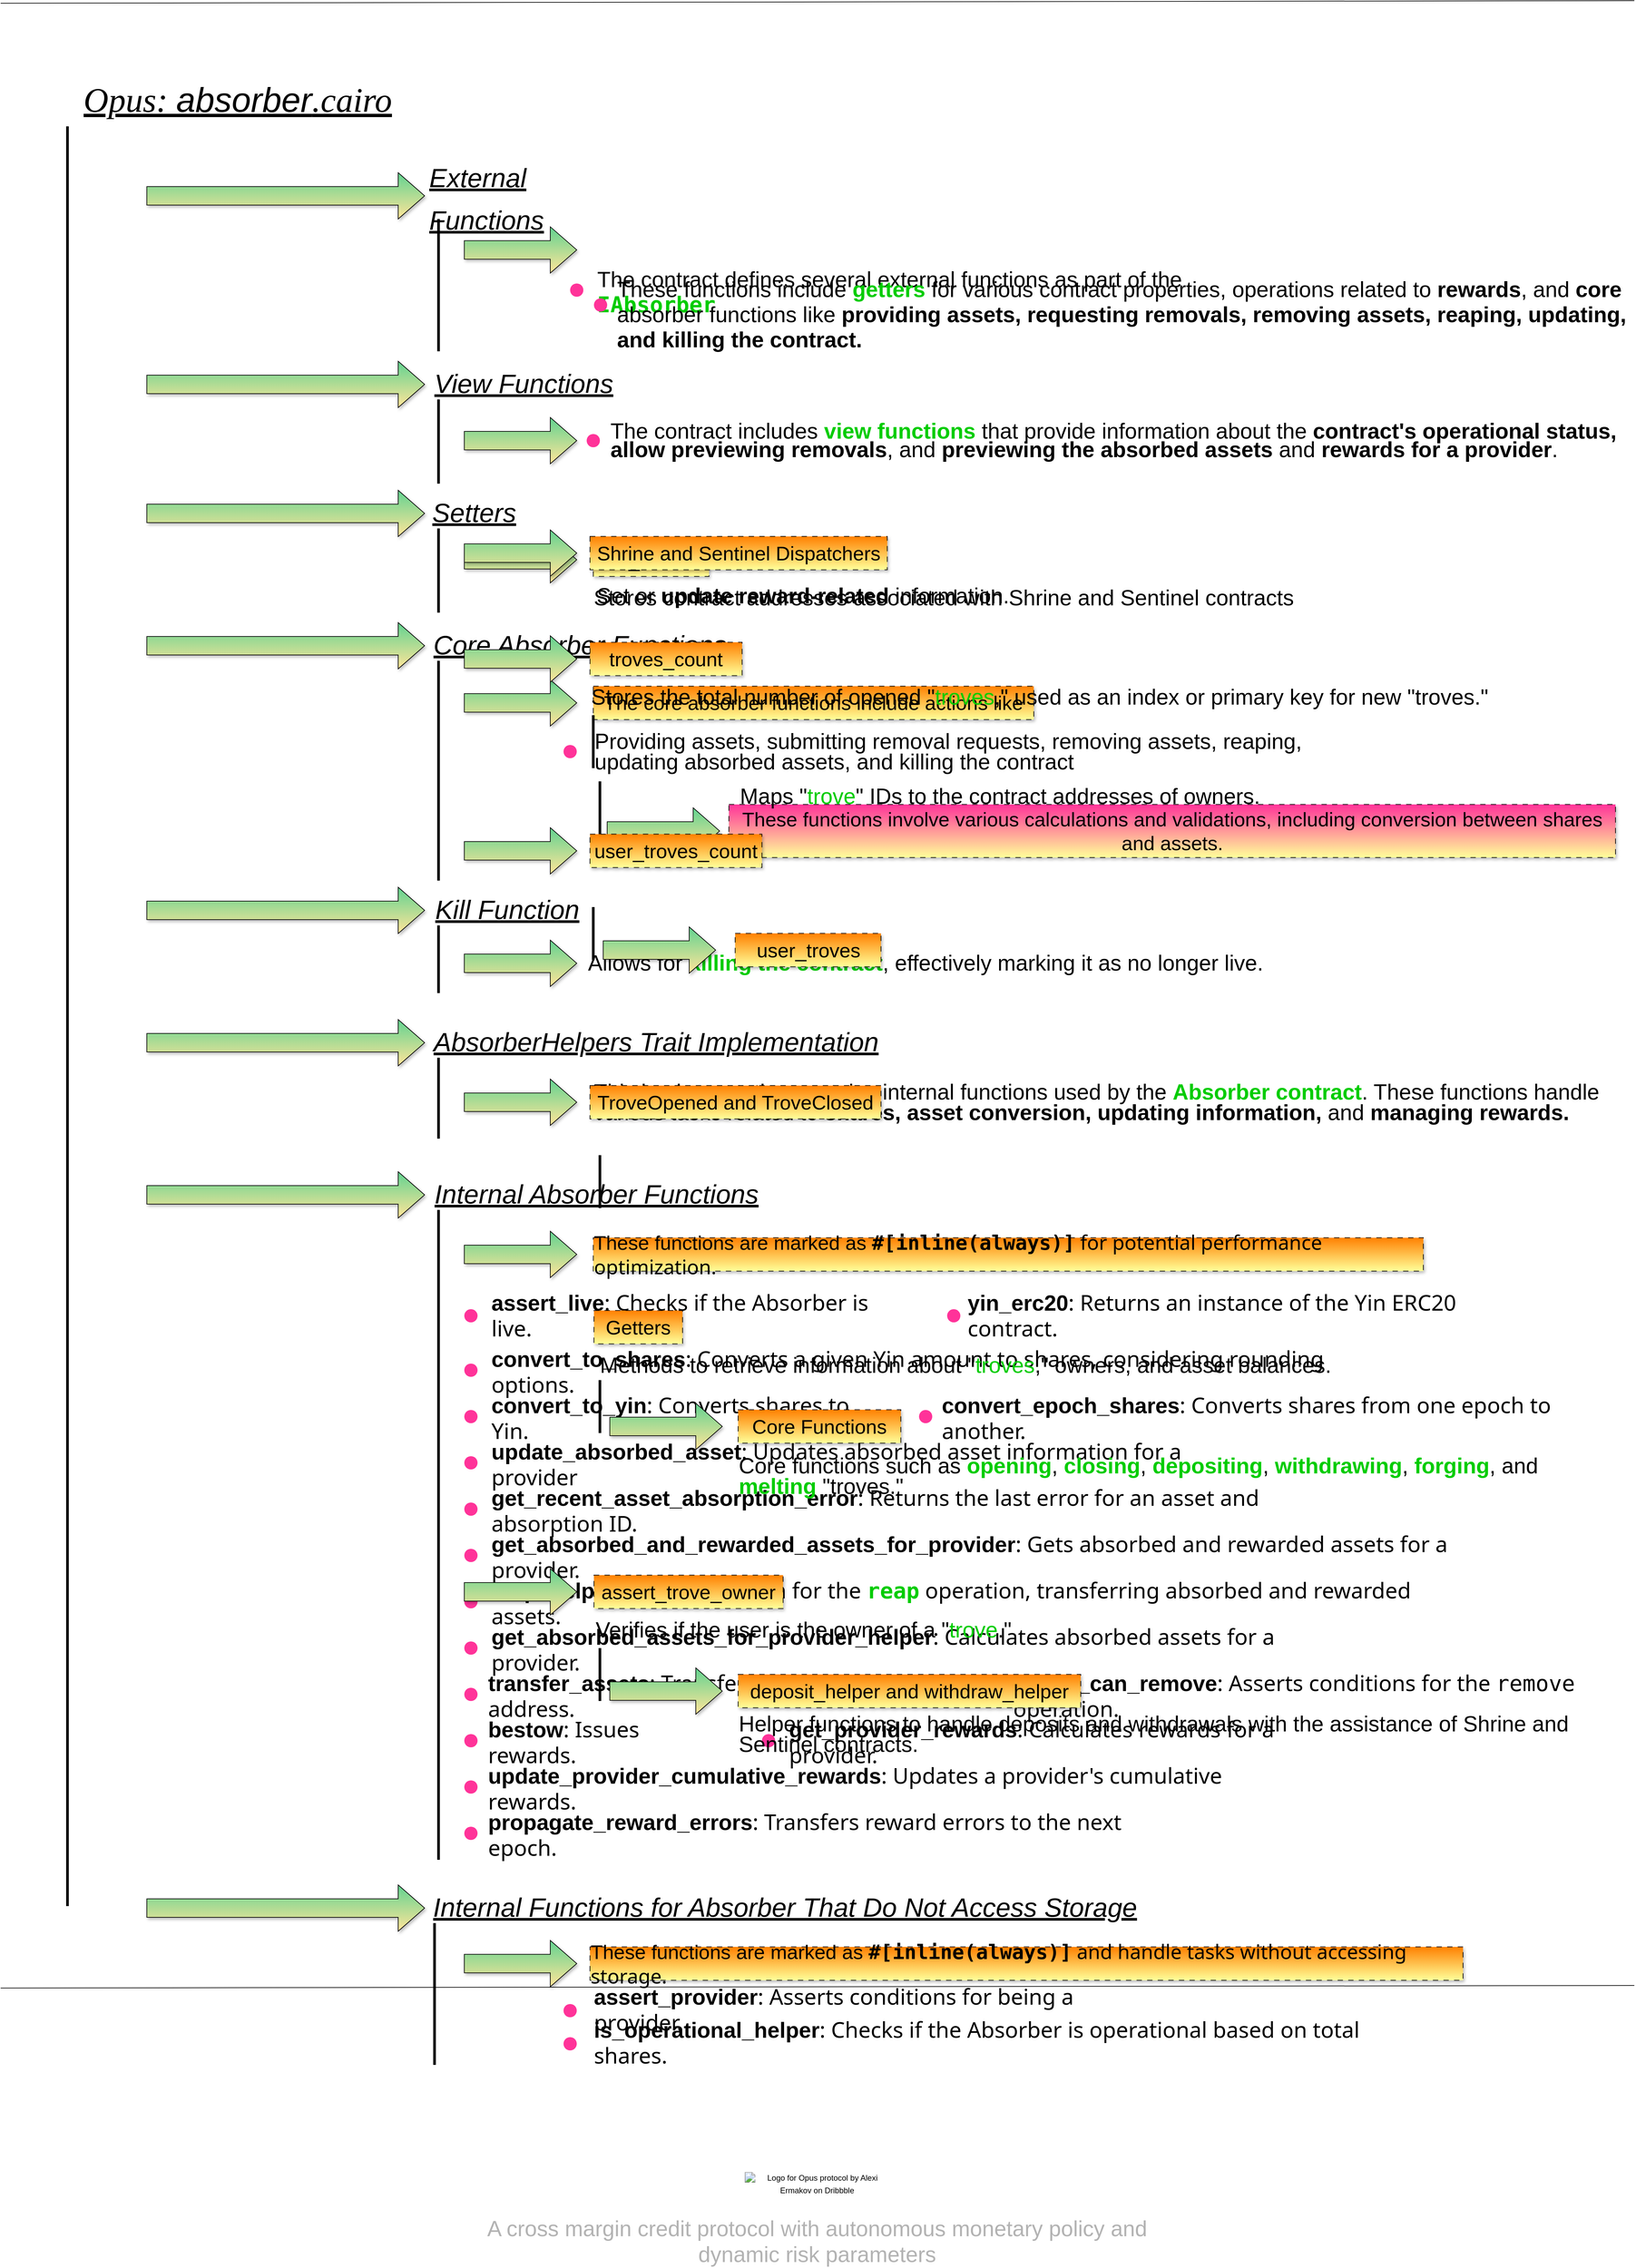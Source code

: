 <mxfile version="23.0.2" type="github">
  <diagram name="Página-1" id="WYHWb9xNBGUlFSOw_rcy">
    <mxGraphModel dx="3096" dy="1223" grid="1" gridSize="10" guides="1" tooltips="1" connect="1" arrows="1" fold="1" page="1" pageScale="1" pageWidth="827" pageHeight="1169" math="0" shadow="0">
      <root>
        <mxCell id="0" />
        <mxCell id="1" parent="0" />
        <mxCell id="pREkOzerDwGeRCU7FLr3-1" value="" style="html=1;shadow=1;align=center;verticalAlign=middle;shape=mxgraph.arrows2.arrow;dy=0.6;dx=40;direction=east;notch=0;rounded=0;fontFamily=Helvetica;fontSize=11;fontColor=default;fillColor=#61D290;gradientColor=#FFE599;strokeColor=#000000;strokeWidth=1;glass=0;" parent="1" vertex="1">
          <mxGeometry x="-600" y="300" width="420" height="70" as="geometry" />
        </mxCell>
        <mxCell id="pREkOzerDwGeRCU7FLr3-2" value="&lt;div style=&quot;text-align: left;&quot;&gt;&lt;h3 style=&quot;border: 0px solid rgb(217, 217, 227); box-sizing: border-box; --tw-border-spacing-x: 0; --tw-border-spacing-y: 0; --tw-translate-x: 0; --tw-translate-y: 0; --tw-rotate: 0; --tw-skew-x: 0; --tw-skew-y: 0; --tw-scale-x: 1; --tw-scale-y: 1; --tw-pan-x: ; --tw-pan-y: ; --tw-pinch-zoom: ; --tw-scroll-snap-strictness: proximity; --tw-gradient-from-position: ; --tw-gradient-via-position: ; --tw-gradient-to-position: ; --tw-ordinal: ; --tw-slashed-zero: ; --tw-numeric-figure: ; --tw-numeric-spacing: ; --tw-numeric-fraction: ; --tw-ring-inset: ; --tw-ring-offset-width: 0px; --tw-ring-offset-color: #fff; --tw-ring-color: rgba(69,89,164,.5); --tw-ring-offset-shadow: 0 0 transparent; --tw-ring-shadow: 0 0 transparent; --tw-shadow: 0 0 transparent; --tw-shadow-colored: 0 0 transparent; --tw-blur: ; --tw-brightness: ; --tw-contrast: ; --tw-grayscale: ; --tw-hue-rotate: ; --tw-invert: ; --tw-saturate: ; --tw-sepia: ; --tw-drop-shadow: ; --tw-backdrop-blur: ; --tw-backdrop-brightness: ; --tw-backdrop-contrast: ; --tw-backdrop-grayscale: ; --tw-backdrop-hue-rotate: ; --tw-backdrop-invert: ; --tw-backdrop-opacity: ; --tw-backdrop-saturate: ; --tw-backdrop-sepia: ; margin: 1rem 0px 0.5rem; line-height: 1.6; color: var(--tw-prose-headings);&quot;&gt;&lt;span style=&quot;font-weight: normal;&quot;&gt;&lt;font style=&quot;font-size: 40px;&quot;&gt;&lt;i&gt;&lt;u&gt;External Functions&lt;/u&gt;&lt;/i&gt;&lt;/font&gt;&lt;/span&gt;&lt;br&gt;&lt;/h3&gt;&lt;/div&gt;" style="rounded=0;whiteSpace=wrap;html=1;fontFamily=Helvetica;fontSize=11;fillColor=none;align=center;dashed=1;strokeWidth=3;strokeColor=none;" parent="1" vertex="1">
          <mxGeometry x="-174" y="312.24" width="250" height="45.52" as="geometry" />
        </mxCell>
        <mxCell id="pREkOzerDwGeRCU7FLr3-3" value="&lt;font style=&quot;font-size: 20px;&quot;&gt;Made by Catellatech C4 Wardens&lt;/font&gt;" style="text;html=1;strokeColor=none;fillColor=none;align=center;verticalAlign=middle;whiteSpace=wrap;rounded=0;" parent="1" vertex="1">
          <mxGeometry x="256" y="2980" width="314.5" height="50" as="geometry" />
        </mxCell>
        <mxCell id="pREkOzerDwGeRCU7FLr3-4" value="" style="endArrow=none;html=1;rounded=0;" parent="1" edge="1">
          <mxGeometry relative="1" as="geometry">
            <mxPoint x="-821" y="3043.87" as="sourcePoint" />
            <mxPoint x="1649" y="3040" as="targetPoint" />
            <Array as="points" />
          </mxGeometry>
        </mxCell>
        <mxCell id="pREkOzerDwGeRCU7FLr3-5" value="" style="resizable=0;html=1;whiteSpace=wrap;align=right;verticalAlign=bottom;" parent="pREkOzerDwGeRCU7FLr3-4" connectable="0" vertex="1">
          <mxGeometry x="1" relative="1" as="geometry" />
        </mxCell>
        <mxCell id="pREkOzerDwGeRCU7FLr3-6" value="" style="endArrow=none;html=1;rounded=0;" parent="1" edge="1">
          <mxGeometry relative="1" as="geometry">
            <mxPoint x="-821" y="43.87" as="sourcePoint" />
            <mxPoint x="1649" y="40" as="targetPoint" />
          </mxGeometry>
        </mxCell>
        <mxCell id="pREkOzerDwGeRCU7FLr3-7" value="" style="resizable=0;html=1;whiteSpace=wrap;align=right;verticalAlign=bottom;" parent="pREkOzerDwGeRCU7FLr3-6" connectable="0" vertex="1">
          <mxGeometry x="1" relative="1" as="geometry" />
        </mxCell>
        <mxCell id="pREkOzerDwGeRCU7FLr3-8" value="" style="line;strokeWidth=4;direction=south;html=1;" parent="1" vertex="1">
          <mxGeometry x="-729.5" y="230" width="19" height="2690" as="geometry" />
        </mxCell>
        <mxCell id="pREkOzerDwGeRCU7FLr3-9" value="" style="line;strokeWidth=4;direction=south;html=1;" parent="1" vertex="1">
          <mxGeometry x="-174" y="370" width="30" height="200" as="geometry" />
        </mxCell>
        <mxCell id="pREkOzerDwGeRCU7FLr3-10" value="" style="html=1;shadow=1;align=center;verticalAlign=middle;shape=mxgraph.arrows2.arrow;dy=0.6;dx=40;direction=east;notch=0;rounded=0;fontFamily=Helvetica;fontSize=11;fontColor=default;fillColor=#61D290;gradientColor=#FFE599;strokeColor=#000000;strokeWidth=1;glass=0;" parent="1" vertex="1">
          <mxGeometry x="-120" y="381.81" width="170" height="70" as="geometry" />
        </mxCell>
        <mxCell id="pREkOzerDwGeRCU7FLr3-12" value="&lt;div style=&quot;text-align: left;&quot;&gt;&lt;font style=&quot;font-size: 52px;&quot; face=&quot;Verdana&quot;&gt;&lt;i&gt;&lt;u&gt;Opus:&amp;nbsp;&lt;/u&gt;&lt;/i&gt;&lt;/font&gt;&lt;font style=&quot;font-size: 52px;&quot;&gt;&lt;i&gt;&lt;u&gt;absorber&lt;/u&gt;&lt;/i&gt;&lt;/font&gt;&lt;font style=&quot;font-size: 52px;&quot; face=&quot;Verdana&quot;&gt;&lt;i&gt;&lt;u&gt;.cairo&lt;/u&gt;&lt;/i&gt;&lt;/font&gt;&lt;/div&gt;" style="rounded=0;whiteSpace=wrap;html=1;fontFamily=Helvetica;fontSize=11;fillColor=none;align=center;dashed=1;strokeWidth=3;strokeColor=none;" parent="1" vertex="1">
          <mxGeometry x="-729.5" y="140" width="533" height="100" as="geometry" />
        </mxCell>
        <mxCell id="pREkOzerDwGeRCU7FLr3-16" value="" style="shape=waypoint;sketch=0;fillStyle=solid;size=6;pointerEvents=1;points=[];fillColor=#FF3399;resizable=0;rotatable=0;perimeter=centerPerimeter;snapToPoint=1;rounded=0;strokeWidth=8;align=center;verticalAlign=middle;fontFamily=Helvetica;fontSize=12;fontColor=default;html=1;strokeColor=#FF3399;shadow=0;gradientColor=#a0fefd;" parent="1" vertex="1">
          <mxGeometry x="40" y="467.5" width="20" height="20" as="geometry" />
        </mxCell>
        <mxCell id="pREkOzerDwGeRCU7FLr3-82" value="&lt;h1 style=&quot;text-align: left; background-image: none; background-position: initial; background-size: initial; background-repeat: initial; background-attachment: initial; background-origin: initial; background-clip: initial; border: none; box-sizing: border-box; margin: 0.25em 0px 0.25rem; padding: 0px; vertical-align: baseline; line-height: 115%; font-size: 33px;&quot; class=&quot;type__headline__xs&quot;&gt;&lt;span style=&quot;font-weight: normal;&quot;&gt;The contract defines several external functions as part of the &lt;/span&gt;&lt;code style=&quot;border: 0px solid rgb(217, 217, 227); box-sizing: border-box; --tw-border-spacing-x: 0; --tw-border-spacing-y: 0; --tw-translate-x: 0; --tw-translate-y: 0; --tw-rotate: 0; --tw-skew-x: 0; --tw-skew-y: 0; --tw-scale-x: 1; --tw-scale-y: 1; --tw-pan-x: ; --tw-pan-y: ; --tw-pinch-zoom: ; --tw-scroll-snap-strictness: proximity; --tw-gradient-from-position: ; --tw-gradient-via-position: ; --tw-gradient-to-position: ; --tw-ordinal: ; --tw-slashed-zero: ; --tw-numeric-figure: ; --tw-numeric-spacing: ; --tw-numeric-fraction: ; --tw-ring-inset: ; --tw-ring-offset-width: 0px; --tw-ring-offset-color: #fff; --tw-ring-color: rgba(69,89,164,.5); --tw-ring-offset-shadow: 0 0 transparent; --tw-ring-shadow: 0 0 transparent; --tw-shadow: 0 0 transparent; --tw-shadow-colored: 0 0 transparent; --tw-blur: ; --tw-brightness: ; --tw-contrast: ; --tw-grayscale: ; --tw-hue-rotate: ; --tw-invert: ; --tw-saturate: ; --tw-sepia: ; --tw-drop-shadow: ; --tw-backdrop-blur: ; --tw-backdrop-brightness: ; --tw-backdrop-contrast: ; --tw-backdrop-grayscale: ; --tw-backdrop-hue-rotate: ; --tw-backdrop-invert: ; --tw-backdrop-opacity: ; --tw-backdrop-saturate: ; --tw-backdrop-sepia: ; font-family: &amp;quot;Söhne Mono&amp;quot;, Monaco, &amp;quot;Andale Mono&amp;quot;, &amp;quot;Ubuntu Mono&amp;quot;, monospace !important;&quot;&gt;&lt;font style=&quot;&quot; color=&quot;#00cc00&quot;&gt;IAbsorber&lt;/font&gt;&lt;/code&gt;&lt;br&gt;&lt;/h1&gt;" style="text;html=1;strokeColor=none;fillColor=none;align=center;verticalAlign=middle;whiteSpace=wrap;rounded=0;" parent="1" vertex="1">
          <mxGeometry x="80" y="455" width="934" height="45" as="geometry" />
        </mxCell>
        <mxCell id="xIatBVE-WiEMknJXy6co-2" value="&lt;div style=&quot;&quot;&gt;&lt;div style=&quot;line-height: 19px;&quot;&gt;&lt;img alt=&quot;Logo for Opus protocol by Alexi Ermakov on Dribbble&quot; src=&quot;https://encrypted-tbn0.gstatic.com/images?q=tbn:ANd9GcS7NSXjLVEpL_TShw1lKmiH_juCzlgPHIMTSw&amp;amp;usqp=CAU&quot;&gt;&lt;br&gt;&lt;/div&gt;&lt;/div&gt;" style="text;html=1;strokeColor=none;fillColor=none;align=center;verticalAlign=middle;whiteSpace=wrap;rounded=0;" vertex="1" parent="1">
          <mxGeometry x="303" y="3220" width="221" height="240" as="geometry" />
        </mxCell>
        <mxCell id="xIatBVE-WiEMknJXy6co-3" value="&lt;h1 style=&quot;border: none; background-image: none; background-position: initial; background-size: initial; background-repeat: initial; background-attachment: initial; background-origin: initial; background-clip: initial; box-sizing: border-box; margin: 0.25em 0px 0.25rem; padding: 0px; vertical-align: baseline; line-height: 28.8px; text-align: start;&quot; class=&quot;type__headline__xs&quot;&gt;&lt;font style=&quot;border-color: var(--border-color); font-size: 37px; font-weight: normal;&quot; face=&quot;Verdana&quot;&gt;&amp;nbsp; &amp;nbsp; &amp;nbsp; &amp;nbsp; &amp;nbsp; &amp;nbsp; &amp;nbsp; &amp;nbsp; &amp;nbsp; &amp;nbsp; &amp;nbsp; &amp;nbsp; &amp;nbsp; &amp;nbsp; &amp;nbsp; &amp;nbsp; &amp;nbsp; &amp;nbsp;&amp;nbsp;&lt;/font&gt;&lt;/h1&gt;&lt;div style=&quot;font-size: 33px;&quot;&gt;&lt;/div&gt;&lt;font style=&quot;font-size: 33px;&quot;&gt;&lt;font color=&quot;#b3b3b3&quot;&gt;A cross margin credit protocol with autonomous monetary policy and dynamic risk parameters&lt;/font&gt;&lt;br&gt;&lt;/font&gt;" style="text;html=1;strokeColor=none;fillColor=none;align=center;verticalAlign=middle;whiteSpace=wrap;rounded=0;fontSize=11;fontFamily=Helvetica;fontColor=default;" vertex="1" parent="1">
          <mxGeometry x="-100" y="3350" width="1027" height="110" as="geometry" />
        </mxCell>
        <mxCell id="xIatBVE-WiEMknJXy6co-4" value="&lt;h1 style=&quot;text-align: left; background-image: none; background-position: initial; background-size: initial; background-repeat: initial; background-attachment: initial; background-origin: initial; background-clip: initial; border: none; box-sizing: border-box; margin: 0.25em 0px 0.25rem; padding: 0px; vertical-align: baseline; line-height: 115%; font-size: 33px;&quot; class=&quot;type__headline__xs&quot;&gt;&lt;font style=&quot;font-size: 33px;&quot;&gt;&lt;span style=&quot;font-weight: normal;&quot;&gt;These functions include &lt;/span&gt;&lt;font color=&quot;#00cc00&quot;&gt;getters&lt;/font&gt;&lt;span style=&quot;font-weight: normal;&quot;&gt; for various contract properties, operations related to &lt;/span&gt;rewards&lt;span style=&quot;font-weight: normal;&quot;&gt;, and &lt;/span&gt;core&lt;span style=&quot;font-weight: normal;&quot;&gt; absorber functions like &lt;/span&gt;providing assets, requesting removals, removing assets, reaping, updating, and killing the contract.&lt;/font&gt;&lt;/h1&gt;&lt;div style=&quot;text-align: left; font-size: 33px;&quot;&gt;&lt;br&gt;&lt;/div&gt;" style="text;html=1;strokeColor=none;fillColor=none;align=center;verticalAlign=middle;whiteSpace=wrap;rounded=0;" vertex="1" parent="1">
          <mxGeometry x="110" y="467.24" width="1536" height="130" as="geometry" />
        </mxCell>
        <mxCell id="xIatBVE-WiEMknJXy6co-5" value="" style="shape=waypoint;sketch=0;fillStyle=solid;size=6;pointerEvents=1;points=[];fillColor=#FF3399;resizable=0;rotatable=0;perimeter=centerPerimeter;snapToPoint=1;rounded=0;strokeWidth=8;align=center;verticalAlign=middle;fontFamily=Helvetica;fontSize=12;fontColor=default;html=1;strokeColor=#FF3399;shadow=0;gradientColor=#a0fefd;" vertex="1" parent="1">
          <mxGeometry x="76" y="490" width="20" height="20" as="geometry" />
        </mxCell>
        <mxCell id="xIatBVE-WiEMknJXy6co-6" value="" style="html=1;shadow=1;align=center;verticalAlign=middle;shape=mxgraph.arrows2.arrow;dy=0.6;dx=40;direction=east;notch=0;rounded=0;fontFamily=Helvetica;fontSize=11;fontColor=default;fillColor=#61D290;gradientColor=#FFE599;strokeColor=#000000;strokeWidth=1;glass=0;" vertex="1" parent="1">
          <mxGeometry x="-600" y="585" width="420" height="70" as="geometry" />
        </mxCell>
        <mxCell id="xIatBVE-WiEMknJXy6co-7" value="&lt;div style=&quot;text-align: left; line-height: 190%;&quot;&gt;&lt;h3 style=&quot;border: 0px solid rgb(217, 217, 227); box-sizing: border-box; --tw-border-spacing-x: 0; --tw-border-spacing-y: 0; --tw-translate-x: 0; --tw-translate-y: 0; --tw-rotate: 0; --tw-skew-x: 0; --tw-skew-y: 0; --tw-scale-x: 1; --tw-scale-y: 1; --tw-pan-x: ; --tw-pan-y: ; --tw-pinch-zoom: ; --tw-scroll-snap-strictness: proximity; --tw-gradient-from-position: ; --tw-gradient-via-position: ; --tw-gradient-to-position: ; --tw-ordinal: ; --tw-slashed-zero: ; --tw-numeric-figure: ; --tw-numeric-spacing: ; --tw-numeric-fraction: ; --tw-ring-inset: ; --tw-ring-offset-width: 0px; --tw-ring-offset-color: #fff; --tw-ring-color: rgba(69,89,164,.5); --tw-ring-offset-shadow: 0 0 transparent; --tw-ring-shadow: 0 0 transparent; --tw-shadow: 0 0 transparent; --tw-shadow-colored: 0 0 transparent; --tw-blur: ; --tw-brightness: ; --tw-contrast: ; --tw-grayscale: ; --tw-hue-rotate: ; --tw-invert: ; --tw-saturate: ; --tw-sepia: ; --tw-drop-shadow: ; --tw-backdrop-blur: ; --tw-backdrop-brightness: ; --tw-backdrop-contrast: ; --tw-backdrop-grayscale: ; --tw-backdrop-hue-rotate: ; --tw-backdrop-invert: ; --tw-backdrop-opacity: ; --tw-backdrop-saturate: ; --tw-backdrop-sepia: ; margin: 1rem 0px 0.5rem; line-height: 190%;&quot;&gt;&lt;span style=&quot;font-weight: normal;&quot;&gt;&lt;font style=&quot;font-size: 40px;&quot;&gt;&lt;i&gt;&lt;u&gt;View Functions&lt;/u&gt;&lt;/i&gt;&lt;/font&gt;&lt;/span&gt;&lt;br&gt;&lt;/h3&gt;&lt;/div&gt;" style="rounded=0;whiteSpace=wrap;html=1;fontFamily=Helvetica;fontSize=11;fillColor=none;align=center;dashed=1;strokeWidth=3;strokeColor=none;" vertex="1" parent="1">
          <mxGeometry x="-170" y="597.24" width="280" height="45.52" as="geometry" />
        </mxCell>
        <mxCell id="xIatBVE-WiEMknJXy6co-8" value="" style="line;strokeWidth=4;direction=south;html=1;" vertex="1" parent="1">
          <mxGeometry x="-174" y="642.76" width="30" height="127.24" as="geometry" />
        </mxCell>
        <mxCell id="xIatBVE-WiEMknJXy6co-9" value="" style="html=1;shadow=1;align=center;verticalAlign=middle;shape=mxgraph.arrows2.arrow;dy=0.6;dx=40;direction=east;notch=0;rounded=0;fontFamily=Helvetica;fontSize=11;fontColor=default;fillColor=#61D290;gradientColor=#FFE599;strokeColor=#000000;strokeWidth=1;glass=0;" vertex="1" parent="1">
          <mxGeometry x="-120" y="670" width="170" height="70" as="geometry" />
        </mxCell>
        <mxCell id="xIatBVE-WiEMknJXy6co-10" value="&lt;div style=&quot;text-align: left; font-size: 30px;&quot;&gt;set_reward&lt;br&gt;&lt;/div&gt;" style="rounded=0;whiteSpace=wrap;html=1;fontFamily=Helvetica;fontSize=11;fillColor=#FF8000;align=center;strokeWidth=1;strokeColor=#000000;gradientColor=#FFFF99;glass=0;shadow=1;dashed=1;dashPattern=8 8;" vertex="1" parent="1">
          <mxGeometry x="75" y="859.8" width="175" height="50.41" as="geometry" />
        </mxCell>
        <mxCell id="xIatBVE-WiEMknJXy6co-11" value="&lt;h1 style=&quot;text-align: left; background-image: none; background-position: initial; background-size: initial; background-repeat: initial; background-attachment: initial; background-origin: initial; background-clip: initial; border: none; box-sizing: border-box; margin: 0.25em 0px 0.25rem; padding: 0px; vertical-align: baseline; line-height: 104%;&quot; class=&quot;type__headline__xs&quot;&gt;&lt;font style=&quot;font-size: 33px;&quot;&gt;&lt;span style=&quot;font-weight: normal;&quot;&gt;The contract includes &lt;/span&gt;&lt;font color=&quot;#00cc00&quot;&gt;view functions&lt;/font&gt;&lt;span style=&quot;font-weight: normal;&quot;&gt; that provide information about the &lt;/span&gt;contract&#39;s operational status, allow previewing removals&lt;span style=&quot;font-weight: normal;&quot;&gt;, and &lt;/span&gt;previewing the absorbed assets&lt;span style=&quot;font-weight: normal;&quot;&gt; and &lt;/span&gt;rewards for a provider&lt;span style=&quot;font-weight: normal;&quot;&gt;.&lt;/span&gt;&lt;/font&gt;&lt;br&gt;&lt;/h1&gt;" style="text;html=1;strokeColor=none;fillColor=none;align=center;verticalAlign=middle;whiteSpace=wrap;rounded=0;" vertex="1" parent="1">
          <mxGeometry x="100" y="665" width="1547" height="80" as="geometry" />
        </mxCell>
        <mxCell id="xIatBVE-WiEMknJXy6co-23" value="" style="html=1;shadow=1;align=center;verticalAlign=middle;shape=mxgraph.arrows2.arrow;dy=0.6;dx=40;direction=east;notch=0;rounded=0;fontFamily=Helvetica;fontSize=11;fontColor=default;fillColor=#61D290;gradientColor=#FFE599;strokeColor=#000000;strokeWidth=1;glass=0;" vertex="1" parent="1">
          <mxGeometry x="-120" y="850" width="170" height="70" as="geometry" />
        </mxCell>
        <mxCell id="xIatBVE-WiEMknJXy6co-25" value="&lt;div style=&quot;text-align: left; font-size: 30px;&quot;&gt;The core absorber functions include actions like&lt;br&gt;&lt;/div&gt;" style="rounded=0;whiteSpace=wrap;html=1;fontFamily=Helvetica;fontSize=11;fillColor=#FF8000;align=center;strokeWidth=1;strokeColor=#000000;gradientColor=#FFFF99;glass=0;shadow=1;dashed=1;dashPattern=8 8;" vertex="1" parent="1">
          <mxGeometry x="75" y="1076.18" width="666" height="50.41" as="geometry" />
        </mxCell>
        <mxCell id="xIatBVE-WiEMknJXy6co-30" value="&lt;h1 style=&quot;text-align: left; background-image: none; background-position: initial; background-size: initial; background-repeat: initial; background-attachment: initial; background-origin: initial; background-clip: initial; border: none; box-sizing: border-box; margin: 0.25em 0px 0.25rem; padding: 0px; vertical-align: baseline; line-height: 115%;&quot; class=&quot;type__headline__xs&quot;&gt;&lt;span style=&quot;font-weight: normal;&quot;&gt;&lt;font style=&quot;font-size: 33px;&quot;&gt;Providing assets, submitting removal requests, removing assets, reaping, updating absorbed assets, and killing the contract&lt;/font&gt;&lt;/span&gt;&lt;br&gt;&lt;/h1&gt;" style="text;html=1;strokeColor=none;fillColor=none;align=center;verticalAlign=middle;whiteSpace=wrap;rounded=0;fontStyle=0" vertex="1" parent="1">
          <mxGeometry x="76" y="1140" width="1100" height="70" as="geometry" />
        </mxCell>
        <mxCell id="xIatBVE-WiEMknJXy6co-35" value="&lt;h1 style=&quot;text-align: left; background-image: none; background-position: initial; background-size: initial; background-repeat: initial; background-attachment: initial; background-origin: initial; background-clip: initial; border: none; box-sizing: border-box; margin: 0.25em 0px 0.25rem; padding: 0px; vertical-align: baseline; line-height: 115%;&quot; class=&quot;type__headline__xs&quot;&gt;&lt;font style=&quot;font-size: 33px;&quot;&gt;&lt;span style=&quot;font-weight: normal;&quot;&gt;Allows for &lt;/span&gt;&lt;font color=&quot;#00cc00&quot;&gt;killing the contract&lt;/font&gt;&lt;span style=&quot;font-weight: normal;&quot;&gt;, effectively marking it as no longer live.&lt;/span&gt;&lt;/font&gt;&lt;br&gt;&lt;/h1&gt;" style="text;html=1;strokeColor=none;fillColor=none;align=center;verticalAlign=middle;whiteSpace=wrap;rounded=0;fontStyle=0" vertex="1" parent="1">
          <mxGeometry x="65" y="1472.5" width="1025" height="45" as="geometry" />
        </mxCell>
        <mxCell id="xIatBVE-WiEMknJXy6co-37" value="" style="html=1;shadow=1;align=center;verticalAlign=middle;shape=mxgraph.arrows2.arrow;dy=0.6;dx=40;direction=east;notch=0;rounded=0;fontFamily=Helvetica;fontSize=11;fontColor=default;fillColor=#61D290;gradientColor=#FFE599;strokeColor=#000000;strokeWidth=1;glass=0;" vertex="1" parent="1">
          <mxGeometry x="-600" y="1380" width="420" height="70" as="geometry" />
        </mxCell>
        <mxCell id="xIatBVE-WiEMknJXy6co-38" value="&lt;div style=&quot;text-align: left; line-height: 190%;&quot;&gt;&lt;h3 style=&quot;border: 0px solid rgb(217, 217, 227); box-sizing: border-box; --tw-border-spacing-x: 0; --tw-border-spacing-y: 0; --tw-translate-x: 0; --tw-translate-y: 0; --tw-rotate: 0; --tw-skew-x: 0; --tw-skew-y: 0; --tw-scale-x: 1; --tw-scale-y: 1; --tw-pan-x: ; --tw-pan-y: ; --tw-pinch-zoom: ; --tw-scroll-snap-strictness: proximity; --tw-gradient-from-position: ; --tw-gradient-via-position: ; --tw-gradient-to-position: ; --tw-ordinal: ; --tw-slashed-zero: ; --tw-numeric-figure: ; --tw-numeric-spacing: ; --tw-numeric-fraction: ; --tw-ring-inset: ; --tw-ring-offset-width: 0px; --tw-ring-offset-color: #fff; --tw-ring-color: rgba(69,89,164,.5); --tw-ring-offset-shadow: 0 0 transparent; --tw-ring-shadow: 0 0 transparent; --tw-shadow: 0 0 transparent; --tw-shadow-colored: 0 0 transparent; --tw-blur: ; --tw-brightness: ; --tw-contrast: ; --tw-grayscale: ; --tw-hue-rotate: ; --tw-invert: ; --tw-saturate: ; --tw-sepia: ; --tw-drop-shadow: ; --tw-backdrop-blur: ; --tw-backdrop-brightness: ; --tw-backdrop-contrast: ; --tw-backdrop-grayscale: ; --tw-backdrop-hue-rotate: ; --tw-backdrop-invert: ; --tw-backdrop-opacity: ; --tw-backdrop-saturate: ; --tw-backdrop-sepia: ; margin: 1rem 0px 0.5rem; line-height: 190%;&quot;&gt;&lt;span style=&quot;font-weight: normal;&quot;&gt;&lt;i&gt;&lt;font style=&quot;font-size: 40px;&quot;&gt;&lt;u&gt;Kill Function&lt;/u&gt;&lt;/font&gt;&lt;/i&gt;&lt;/span&gt;&lt;br&gt;&lt;/h3&gt;&lt;/div&gt;" style="rounded=0;whiteSpace=wrap;html=1;fontFamily=Helvetica;fontSize=11;fillColor=none;align=center;dashed=1;strokeWidth=3;strokeColor=none;" vertex="1" parent="1">
          <mxGeometry x="-170" y="1392.24" width="230" height="45.52" as="geometry" />
        </mxCell>
        <mxCell id="xIatBVE-WiEMknJXy6co-39" value="" style="line;strokeWidth=4;direction=south;html=1;" vertex="1" parent="1">
          <mxGeometry x="-174" y="1437.76" width="30" height="102.24" as="geometry" />
        </mxCell>
        <mxCell id="xIatBVE-WiEMknJXy6co-40" value="" style="html=1;shadow=1;align=center;verticalAlign=middle;shape=mxgraph.arrows2.arrow;dy=0.6;dx=40;direction=east;notch=0;rounded=0;fontFamily=Helvetica;fontSize=11;fontColor=default;fillColor=#61D290;gradientColor=#FFE599;strokeColor=#000000;strokeWidth=1;glass=0;" vertex="1" parent="1">
          <mxGeometry x="-120" y="1460" width="170" height="70" as="geometry" />
        </mxCell>
        <mxCell id="xIatBVE-WiEMknJXy6co-42" value="&lt;h1 style=&quot;text-align: left; background-image: none; background-position: initial; background-size: initial; background-repeat: initial; background-attachment: initial; background-origin: initial; background-clip: initial; border: none; box-sizing: border-box; margin: 0.25em 0px 0.25rem; padding: 0px; vertical-align: baseline; line-height: 115%;&quot; class=&quot;type__headline__xs&quot;&gt;&lt;font style=&quot;font-size: 33px;&quot;&gt;&lt;span style=&quot;font-weight: normal;&quot;&gt;This implementation contains internal functions used by the &lt;/span&gt;&lt;font color=&quot;#00cc00&quot;&gt;Absorber contract&lt;/font&gt;&lt;span style=&quot;font-weight: normal;&quot;&gt;. These functions handle various tasks related to &lt;/span&gt;shares, asset conversion, updating information, &lt;span style=&quot;font-weight: normal;&quot;&gt;and &lt;/span&gt;managing rewards.&lt;/font&gt;&lt;br&gt;&lt;/h1&gt;" style="text;html=1;strokeColor=none;fillColor=none;align=center;verticalAlign=middle;whiteSpace=wrap;rounded=0;fontStyle=0" vertex="1" parent="1">
          <mxGeometry x="75" y="1665" width="1535" height="80" as="geometry" />
        </mxCell>
        <mxCell id="xIatBVE-WiEMknJXy6co-43" value="" style="html=1;shadow=1;align=center;verticalAlign=middle;shape=mxgraph.arrows2.arrow;dy=0.6;dx=40;direction=east;notch=0;rounded=0;fontFamily=Helvetica;fontSize=11;fontColor=default;fillColor=#61D290;gradientColor=#FFE599;strokeColor=#000000;strokeWidth=1;glass=0;" vertex="1" parent="1">
          <mxGeometry x="-120" y="1670" width="170" height="70" as="geometry" />
        </mxCell>
        <mxCell id="xIatBVE-WiEMknJXy6co-45" value="&lt;div style=&quot;text-align: left; font-size: 30px;&quot;&gt;These functions are marked as &lt;code style=&quot;border: 0px solid rgb(217, 217, 227); box-sizing: border-box; --tw-border-spacing-x: 0; --tw-border-spacing-y: 0; --tw-translate-x: 0; --tw-translate-y: 0; --tw-rotate: 0; --tw-skew-x: 0; --tw-skew-y: 0; --tw-scale-x: 1; --tw-scale-y: 1; --tw-pan-x: ; --tw-pan-y: ; --tw-pinch-zoom: ; --tw-scroll-snap-strictness: proximity; --tw-gradient-from-position: ; --tw-gradient-via-position: ; --tw-gradient-to-position: ; --tw-ordinal: ; --tw-slashed-zero: ; --tw-numeric-figure: ; --tw-numeric-spacing: ; --tw-numeric-fraction: ; --tw-ring-inset: ; --tw-ring-offset-width: 0px; --tw-ring-offset-color: #fff; --tw-ring-color: rgba(69,89,164,.5); --tw-ring-offset-shadow: 0 0 transparent; --tw-ring-shadow: 0 0 transparent; --tw-shadow: 0 0 transparent; --tw-shadow-colored: 0 0 transparent; --tw-blur: ; --tw-brightness: ; --tw-contrast: ; --tw-grayscale: ; --tw-hue-rotate: ; --tw-invert: ; --tw-saturate: ; --tw-sepia: ; --tw-drop-shadow: ; --tw-backdrop-blur: ; --tw-backdrop-brightness: ; --tw-backdrop-contrast: ; --tw-backdrop-grayscale: ; --tw-backdrop-hue-rotate: ; --tw-backdrop-invert: ; --tw-backdrop-opacity: ; --tw-backdrop-saturate: ; --tw-backdrop-sepia: ; font-weight: 600; font-family: &amp;quot;Söhne Mono&amp;quot;, Monaco, &amp;quot;Andale Mono&amp;quot;, &amp;quot;Ubuntu Mono&amp;quot;, monospace !important;&quot;&gt;#[inline(always)]&lt;/code&gt;&lt;span style=&quot;font-family: Söhne, ui-sans-serif, system-ui, -apple-system, &amp;quot;Segoe UI&amp;quot;, Roboto, Ubuntu, Cantarell, &amp;quot;Noto Sans&amp;quot;, sans-serif, &amp;quot;Helvetica Neue&amp;quot;, Arial, &amp;quot;Apple Color Emoji&amp;quot;, &amp;quot;Segoe UI Emoji&amp;quot;, &amp;quot;Segoe UI Symbol&amp;quot;, &amp;quot;Noto Color Emoji&amp;quot;;&quot;&gt; for potential performance optimization.&lt;/span&gt;&lt;br&gt;&lt;/div&gt;" style="rounded=0;whiteSpace=wrap;html=1;fontFamily=Helvetica;fontSize=11;fillColor=#FF8000;align=center;strokeWidth=1;strokeColor=#000000;gradientColor=#FFFF99;glass=0;shadow=1;dashed=1;dashPattern=8 8;" vertex="1" parent="1">
          <mxGeometry x="75" y="1909.79" width="1255" height="50.41" as="geometry" />
        </mxCell>
        <mxCell id="xIatBVE-WiEMknJXy6co-46" value="&lt;h1 style=&quot;text-align: left; background-image: none; background-position: initial; background-size: initial; background-repeat: initial; background-attachment: initial; background-origin: initial; background-clip: initial; border: none; box-sizing: border-box; margin: 0.25em 0px 0.25rem; padding: 0px; vertical-align: baseline; line-height: 115%; font-size: 33px;&quot; class=&quot;type__headline__xs&quot;&gt;assert_live&lt;span style=&quot;font-weight: normal; font-family: Söhne, ui-sans-serif, system-ui, -apple-system, &amp;quot;Segoe UI&amp;quot;, Roboto, Ubuntu, Cantarell, &amp;quot;Noto Sans&amp;quot;, sans-serif, &amp;quot;Helvetica Neue&amp;quot;, Arial, &amp;quot;Apple Color Emoji&amp;quot;, &amp;quot;Segoe UI Emoji&amp;quot;, &amp;quot;Segoe UI Symbol&amp;quot;, &amp;quot;Noto Color Emoji&amp;quot;;&quot;&gt;: Checks if the Absorber is live.&lt;/span&gt;&lt;br&gt;&lt;/h1&gt;" style="text;html=1;strokeColor=none;fillColor=none;align=center;verticalAlign=middle;whiteSpace=wrap;rounded=0;fontStyle=0" vertex="1" parent="1">
          <mxGeometry x="-80" y="2005.26" width="629.25" height="40.26" as="geometry" />
        </mxCell>
        <mxCell id="xIatBVE-WiEMknJXy6co-47" value="" style="html=1;shadow=1;align=center;verticalAlign=middle;shape=mxgraph.arrows2.arrow;dy=0.6;dx=40;direction=east;notch=0;rounded=0;fontFamily=Helvetica;fontSize=11;fontColor=default;fillColor=#61D290;gradientColor=#FFE599;strokeColor=#000000;strokeWidth=1;glass=0;" vertex="1" parent="1">
          <mxGeometry x="-600" y="1580" width="420" height="70" as="geometry" />
        </mxCell>
        <mxCell id="xIatBVE-WiEMknJXy6co-48" value="&lt;div style=&quot;text-align: left; line-height: 190%;&quot;&gt;&lt;h3 style=&quot;border: 0px solid rgb(217, 217, 227); box-sizing: border-box; --tw-border-spacing-x: 0; --tw-border-spacing-y: 0; --tw-translate-x: 0; --tw-translate-y: 0; --tw-rotate: 0; --tw-skew-x: 0; --tw-skew-y: 0; --tw-scale-x: 1; --tw-scale-y: 1; --tw-pan-x: ; --tw-pan-y: ; --tw-pinch-zoom: ; --tw-scroll-snap-strictness: proximity; --tw-gradient-from-position: ; --tw-gradient-via-position: ; --tw-gradient-to-position: ; --tw-ordinal: ; --tw-slashed-zero: ; --tw-numeric-figure: ; --tw-numeric-spacing: ; --tw-numeric-fraction: ; --tw-ring-inset: ; --tw-ring-offset-width: 0px; --tw-ring-offset-color: #fff; --tw-ring-color: rgba(69,89,164,.5); --tw-ring-offset-shadow: 0 0 transparent; --tw-ring-shadow: 0 0 transparent; --tw-shadow: 0 0 transparent; --tw-shadow-colored: 0 0 transparent; --tw-blur: ; --tw-brightness: ; --tw-contrast: ; --tw-grayscale: ; --tw-hue-rotate: ; --tw-invert: ; --tw-saturate: ; --tw-sepia: ; --tw-drop-shadow: ; --tw-backdrop-blur: ; --tw-backdrop-brightness: ; --tw-backdrop-contrast: ; --tw-backdrop-grayscale: ; --tw-backdrop-hue-rotate: ; --tw-backdrop-invert: ; --tw-backdrop-opacity: ; --tw-backdrop-saturate: ; --tw-backdrop-sepia: ; margin: 1rem 0px 0.5rem; line-height: 190%;&quot;&gt;&lt;span style=&quot;font-weight: normal;&quot;&gt;&lt;font style=&quot;font-size: 40px;&quot;&gt;&lt;i&gt;&lt;u&gt;AbsorberHelpers Trait Implementation&lt;/u&gt;&lt;/i&gt;&lt;/font&gt;&lt;/span&gt;&lt;br&gt;&lt;/h3&gt;&lt;/div&gt;" style="rounded=0;whiteSpace=wrap;html=1;fontFamily=Helvetica;fontSize=11;fillColor=none;align=center;dashed=1;strokeWidth=3;strokeColor=none;" vertex="1" parent="1">
          <mxGeometry x="-170" y="1592.24" width="680" height="45.52" as="geometry" />
        </mxCell>
        <mxCell id="xIatBVE-WiEMknJXy6co-49" value="" style="line;strokeWidth=4;direction=south;html=1;" vertex="1" parent="1">
          <mxGeometry x="-174" y="1637.76" width="30" height="122.24" as="geometry" />
        </mxCell>
        <mxCell id="xIatBVE-WiEMknJXy6co-50" value="" style="html=1;shadow=1;align=center;verticalAlign=middle;shape=mxgraph.arrows2.arrow;dy=0.6;dx=40;direction=east;notch=0;rounded=0;fontFamily=Helvetica;fontSize=11;fontColor=default;fillColor=#61D290;gradientColor=#FFE599;strokeColor=#000000;strokeWidth=1;glass=0;" vertex="1" parent="1">
          <mxGeometry x="-120" y="1900" width="170" height="70" as="geometry" />
        </mxCell>
        <mxCell id="xIatBVE-WiEMknJXy6co-57" value="" style="html=1;shadow=1;align=center;verticalAlign=middle;shape=mxgraph.arrows2.arrow;dy=0.6;dx=40;direction=east;notch=0;rounded=0;fontFamily=Helvetica;fontSize=11;fontColor=default;fillColor=#61D290;gradientColor=#FFE599;strokeColor=#000000;strokeWidth=1;glass=0;" vertex="1" parent="1">
          <mxGeometry x="-600" y="1810" width="420" height="70" as="geometry" />
        </mxCell>
        <mxCell id="xIatBVE-WiEMknJXy6co-58" value="&lt;div style=&quot;text-align: left; line-height: 190%;&quot;&gt;&lt;h3 style=&quot;border: 0px solid rgb(217, 217, 227); box-sizing: border-box; --tw-border-spacing-x: 0; --tw-border-spacing-y: 0; --tw-translate-x: 0; --tw-translate-y: 0; --tw-rotate: 0; --tw-skew-x: 0; --tw-skew-y: 0; --tw-scale-x: 1; --tw-scale-y: 1; --tw-pan-x: ; --tw-pan-y: ; --tw-pinch-zoom: ; --tw-scroll-snap-strictness: proximity; --tw-gradient-from-position: ; --tw-gradient-via-position: ; --tw-gradient-to-position: ; --tw-ordinal: ; --tw-slashed-zero: ; --tw-numeric-figure: ; --tw-numeric-spacing: ; --tw-numeric-fraction: ; --tw-ring-inset: ; --tw-ring-offset-width: 0px; --tw-ring-offset-color: #fff; --tw-ring-color: rgba(69,89,164,.5); --tw-ring-offset-shadow: 0 0 transparent; --tw-ring-shadow: 0 0 transparent; --tw-shadow: 0 0 transparent; --tw-shadow-colored: 0 0 transparent; --tw-blur: ; --tw-brightness: ; --tw-contrast: ; --tw-grayscale: ; --tw-hue-rotate: ; --tw-invert: ; --tw-saturate: ; --tw-sepia: ; --tw-drop-shadow: ; --tw-backdrop-blur: ; --tw-backdrop-brightness: ; --tw-backdrop-contrast: ; --tw-backdrop-grayscale: ; --tw-backdrop-hue-rotate: ; --tw-backdrop-invert: ; --tw-backdrop-opacity: ; --tw-backdrop-saturate: ; --tw-backdrop-sepia: ; margin: 1rem 0px 0.5rem; line-height: 190%;&quot;&gt;&lt;span style=&quot;font-weight: normal;&quot;&gt;&lt;font style=&quot;font-size: 40px;&quot;&gt;&lt;i&gt;&lt;u&gt;Internal Absorber Functions&lt;/u&gt;&lt;/i&gt;&lt;/font&gt;&lt;/span&gt;&lt;br&gt;&lt;/h3&gt;&lt;/div&gt;" style="rounded=0;whiteSpace=wrap;html=1;fontFamily=Helvetica;fontSize=11;fillColor=none;align=center;dashed=1;strokeWidth=3;strokeColor=none;" vertex="1" parent="1">
          <mxGeometry x="-170" y="1822.24" width="500" height="45.52" as="geometry" />
        </mxCell>
        <mxCell id="xIatBVE-WiEMknJXy6co-59" value="" style="line;strokeWidth=4;direction=south;html=1;" vertex="1" parent="1">
          <mxGeometry x="-174" y="1867.76" width="30" height="982.24" as="geometry" />
        </mxCell>
        <mxCell id="xIatBVE-WiEMknJXy6co-67" value="" style="shape=waypoint;sketch=0;fillStyle=solid;size=6;pointerEvents=1;points=[];fillColor=#FF3399;resizable=0;rotatable=0;perimeter=centerPerimeter;snapToPoint=1;rounded=0;strokeWidth=8;align=center;verticalAlign=middle;fontFamily=Helvetica;fontSize=12;fontColor=default;html=1;strokeColor=#FF3399;shadow=0;gradientColor=#a0fefd;" vertex="1" parent="1">
          <mxGeometry x="65" y="695" width="20" height="20" as="geometry" />
        </mxCell>
        <mxCell id="xIatBVE-WiEMknJXy6co-68" value="" style="html=1;shadow=1;align=center;verticalAlign=middle;shape=mxgraph.arrows2.arrow;dy=0.6;dx=40;direction=east;notch=0;rounded=0;fontFamily=Helvetica;fontSize=11;fontColor=default;fillColor=#61D290;gradientColor=#FFE599;strokeColor=#000000;strokeWidth=1;glass=0;" vertex="1" parent="1">
          <mxGeometry x="-600" y="780" width="420" height="70" as="geometry" />
        </mxCell>
        <mxCell id="xIatBVE-WiEMknJXy6co-69" value="&lt;div style=&quot;text-align: left; line-height: 190%;&quot;&gt;&lt;h3 style=&quot;border: 0px solid rgb(217, 217, 227); box-sizing: border-box; --tw-border-spacing-x: 0; --tw-border-spacing-y: 0; --tw-translate-x: 0; --tw-translate-y: 0; --tw-rotate: 0; --tw-skew-x: 0; --tw-skew-y: 0; --tw-scale-x: 1; --tw-scale-y: 1; --tw-pan-x: ; --tw-pan-y: ; --tw-pinch-zoom: ; --tw-scroll-snap-strictness: proximity; --tw-gradient-from-position: ; --tw-gradient-via-position: ; --tw-gradient-to-position: ; --tw-ordinal: ; --tw-slashed-zero: ; --tw-numeric-figure: ; --tw-numeric-spacing: ; --tw-numeric-fraction: ; --tw-ring-inset: ; --tw-ring-offset-width: 0px; --tw-ring-offset-color: #fff; --tw-ring-color: rgba(69,89,164,.5); --tw-ring-offset-shadow: 0 0 transparent; --tw-ring-shadow: 0 0 transparent; --tw-shadow: 0 0 transparent; --tw-shadow-colored: 0 0 transparent; --tw-blur: ; --tw-brightness: ; --tw-contrast: ; --tw-grayscale: ; --tw-hue-rotate: ; --tw-invert: ; --tw-saturate: ; --tw-sepia: ; --tw-drop-shadow: ; --tw-backdrop-blur: ; --tw-backdrop-brightness: ; --tw-backdrop-contrast: ; --tw-backdrop-grayscale: ; --tw-backdrop-hue-rotate: ; --tw-backdrop-invert: ; --tw-backdrop-opacity: ; --tw-backdrop-saturate: ; --tw-backdrop-sepia: ; margin: 1rem 0px 0.5rem; line-height: 190%;&quot;&gt;&lt;font style=&quot;font-size: 40px; font-weight: normal;&quot;&gt;&lt;i&gt;&lt;u&gt;Setters&lt;/u&gt;&lt;/i&gt;&lt;/font&gt;&lt;br&gt;&lt;/h3&gt;&lt;/div&gt;" style="rounded=0;whiteSpace=wrap;html=1;fontFamily=Helvetica;fontSize=11;fillColor=none;align=center;dashed=1;strokeWidth=3;strokeColor=none;" vertex="1" parent="1">
          <mxGeometry x="-170" y="792.24" width="130" height="45.52" as="geometry" />
        </mxCell>
        <mxCell id="xIatBVE-WiEMknJXy6co-70" value="" style="line;strokeWidth=4;direction=south;html=1;" vertex="1" parent="1">
          <mxGeometry x="-174" y="837.76" width="30" height="127.24" as="geometry" />
        </mxCell>
        <mxCell id="xIatBVE-WiEMknJXy6co-71" value="&lt;h1 style=&quot;text-align: left; background-image: none; background-position: initial; background-size: initial; background-repeat: initial; background-attachment: initial; background-origin: initial; background-clip: initial; border: none; box-sizing: border-box; margin: 0.25em 0px 0.25rem; padding: 0px; vertical-align: baseline; line-height: 104%;&quot; class=&quot;type__headline__xs&quot;&gt;&lt;font style=&quot;font-size: 33px;&quot;&gt;&lt;span style=&quot;font-weight: normal;&quot;&gt;Set or &lt;/span&gt;update reward-related&lt;span style=&quot;font-weight: normal;&quot;&gt; information.&lt;/span&gt;&lt;/font&gt;&lt;br&gt;&lt;/h1&gt;" style="text;html=1;strokeColor=none;fillColor=none;align=center;verticalAlign=middle;whiteSpace=wrap;rounded=0;" vertex="1" parent="1">
          <mxGeometry x="75" y="920" width="634.13" height="40" as="geometry" />
        </mxCell>
        <mxCell id="xIatBVE-WiEMknJXy6co-72" value="" style="html=1;shadow=1;align=center;verticalAlign=middle;shape=mxgraph.arrows2.arrow;dy=0.6;dx=40;direction=east;notch=0;rounded=0;fontFamily=Helvetica;fontSize=11;fontColor=default;fillColor=#61D290;gradientColor=#FFE599;strokeColor=#000000;strokeWidth=1;glass=0;" vertex="1" parent="1">
          <mxGeometry x="-600" y="980" width="420" height="70" as="geometry" />
        </mxCell>
        <mxCell id="xIatBVE-WiEMknJXy6co-73" value="&lt;div style=&quot;text-align: left; line-height: 190%;&quot;&gt;&lt;h3 style=&quot;border: 0px solid rgb(217, 217, 227); box-sizing: border-box; --tw-border-spacing-x: 0; --tw-border-spacing-y: 0; --tw-translate-x: 0; --tw-translate-y: 0; --tw-rotate: 0; --tw-skew-x: 0; --tw-skew-y: 0; --tw-scale-x: 1; --tw-scale-y: 1; --tw-pan-x: ; --tw-pan-y: ; --tw-pinch-zoom: ; --tw-scroll-snap-strictness: proximity; --tw-gradient-from-position: ; --tw-gradient-via-position: ; --tw-gradient-to-position: ; --tw-ordinal: ; --tw-slashed-zero: ; --tw-numeric-figure: ; --tw-numeric-spacing: ; --tw-numeric-fraction: ; --tw-ring-inset: ; --tw-ring-offset-width: 0px; --tw-ring-offset-color: #fff; --tw-ring-color: rgba(69,89,164,.5); --tw-ring-offset-shadow: 0 0 transparent; --tw-ring-shadow: 0 0 transparent; --tw-shadow: 0 0 transparent; --tw-shadow-colored: 0 0 transparent; --tw-blur: ; --tw-brightness: ; --tw-contrast: ; --tw-grayscale: ; --tw-hue-rotate: ; --tw-invert: ; --tw-saturate: ; --tw-sepia: ; --tw-drop-shadow: ; --tw-backdrop-blur: ; --tw-backdrop-brightness: ; --tw-backdrop-contrast: ; --tw-backdrop-grayscale: ; --tw-backdrop-hue-rotate: ; --tw-backdrop-invert: ; --tw-backdrop-opacity: ; --tw-backdrop-saturate: ; --tw-backdrop-sepia: ; margin: 1rem 0px 0.5rem; line-height: 190%;&quot;&gt;&lt;span style=&quot;font-weight: normal;&quot;&gt;&lt;i&gt;&lt;font style=&quot;font-size: 40px;&quot;&gt;&lt;u&gt;Core Absorber Functions&lt;/u&gt;&lt;/font&gt;&lt;/i&gt;&lt;/span&gt;&lt;br&gt;&lt;/h3&gt;&lt;/div&gt;" style="rounded=0;whiteSpace=wrap;html=1;fontFamily=Helvetica;fontSize=11;fillColor=none;align=center;dashed=1;strokeWidth=3;strokeColor=none;" vertex="1" parent="1">
          <mxGeometry x="-170" y="992.24" width="450" height="45.52" as="geometry" />
        </mxCell>
        <mxCell id="xIatBVE-WiEMknJXy6co-74" value="" style="line;strokeWidth=4;direction=south;html=1;" vertex="1" parent="1">
          <mxGeometry x="-174" y="1037.76" width="30" height="332.24" as="geometry" />
        </mxCell>
        <mxCell id="xIatBVE-WiEMknJXy6co-75" value="" style="html=1;shadow=1;align=center;verticalAlign=middle;shape=mxgraph.arrows2.arrow;dy=0.6;dx=40;direction=east;notch=0;rounded=0;fontFamily=Helvetica;fontSize=11;fontColor=default;fillColor=#61D290;gradientColor=#FFE599;strokeColor=#000000;strokeWidth=1;glass=0;" vertex="1" parent="1">
          <mxGeometry x="-120" y="1066.38" width="170" height="70" as="geometry" />
        </mxCell>
        <mxCell id="xIatBVE-WiEMknJXy6co-76" value="" style="shape=waypoint;sketch=0;fillStyle=solid;size=6;pointerEvents=1;points=[];fillColor=#FF3399;resizable=0;rotatable=0;perimeter=centerPerimeter;snapToPoint=1;rounded=0;strokeWidth=8;align=center;verticalAlign=middle;fontFamily=Helvetica;fontSize=12;fontColor=default;html=1;strokeColor=#FF3399;shadow=0;gradientColor=#a0fefd;" vertex="1" parent="1">
          <mxGeometry x="30" y="1165" width="20" height="20" as="geometry" />
        </mxCell>
        <mxCell id="xIatBVE-WiEMknJXy6co-77" value="" style="html=1;shadow=1;align=center;verticalAlign=middle;shape=mxgraph.arrows2.arrow;dy=0.6;dx=40;direction=east;notch=0;rounded=0;fontFamily=Helvetica;fontSize=11;fontColor=default;fillColor=#61D290;gradientColor=#FFE599;strokeColor=#000000;strokeWidth=1;glass=0;" vertex="1" parent="1">
          <mxGeometry x="96" y="1260" width="170" height="70" as="geometry" />
        </mxCell>
        <mxCell id="xIatBVE-WiEMknJXy6co-78" value="" style="line;strokeWidth=4;direction=south;html=1;" vertex="1" parent="1">
          <mxGeometry x="70" y="1220" width="30" height="90" as="geometry" />
        </mxCell>
        <mxCell id="xIatBVE-WiEMknJXy6co-79" value="&lt;div style=&quot;font-size: 30px;&quot;&gt;These functions involve various calculations and validations, including conversion between shares and assets.&lt;br&gt;&lt;/div&gt;" style="rounded=0;whiteSpace=wrap;html=1;fontFamily=Helvetica;fontSize=11;fillColor=#FF3399;align=center;strokeWidth=1;strokeColor=#000000;gradientColor=#FFFF99;glass=0;shadow=1;dashed=1;dashPattern=8 8;" vertex="1" parent="1">
          <mxGeometry x="280" y="1254.9" width="1340.5" height="80.21" as="geometry" />
        </mxCell>
        <mxCell id="xIatBVE-WiEMknJXy6co-81" value="" style="shape=waypoint;sketch=0;fillStyle=solid;size=6;pointerEvents=1;points=[];fillColor=#FF3399;resizable=0;rotatable=0;perimeter=centerPerimeter;snapToPoint=1;rounded=0;strokeWidth=8;align=center;verticalAlign=middle;fontFamily=Helvetica;fontSize=12;fontColor=default;html=1;strokeColor=#FF3399;shadow=0;gradientColor=#a0fefd;" vertex="1" parent="1">
          <mxGeometry x="610" y="2017.76" width="20" height="20" as="geometry" />
        </mxCell>
        <mxCell id="xIatBVE-WiEMknJXy6co-82" value="" style="shape=waypoint;sketch=0;fillStyle=solid;size=6;pointerEvents=1;points=[];fillColor=#FF3399;resizable=0;rotatable=0;perimeter=centerPerimeter;snapToPoint=1;rounded=0;strokeWidth=8;align=center;verticalAlign=middle;fontFamily=Helvetica;fontSize=12;fontColor=default;html=1;strokeColor=#FF3399;shadow=0;gradientColor=#a0fefd;" vertex="1" parent="1">
          <mxGeometry x="-120" y="2017.76" width="20" height="20" as="geometry" />
        </mxCell>
        <mxCell id="xIatBVE-WiEMknJXy6co-83" value="" style="shape=waypoint;sketch=0;fillStyle=solid;size=6;pointerEvents=1;points=[];fillColor=#FF3399;resizable=0;rotatable=0;perimeter=centerPerimeter;snapToPoint=1;rounded=0;strokeWidth=8;align=center;verticalAlign=middle;fontFamily=Helvetica;fontSize=12;fontColor=default;html=1;strokeColor=#FF3399;shadow=0;gradientColor=#a0fefd;" vertex="1" parent="1">
          <mxGeometry x="-120" y="2100" width="20" height="20" as="geometry" />
        </mxCell>
        <mxCell id="xIatBVE-WiEMknJXy6co-84" value="" style="shape=waypoint;sketch=0;fillStyle=solid;size=6;pointerEvents=1;points=[];fillColor=#FF3399;resizable=0;rotatable=0;perimeter=centerPerimeter;snapToPoint=1;rounded=0;strokeWidth=8;align=center;verticalAlign=middle;fontFamily=Helvetica;fontSize=12;fontColor=default;html=1;strokeColor=#FF3399;shadow=0;gradientColor=#a0fefd;" vertex="1" parent="1">
          <mxGeometry x="567.5" y="2170.13" width="20" height="20" as="geometry" />
        </mxCell>
        <mxCell id="xIatBVE-WiEMknJXy6co-85" value="" style="shape=waypoint;sketch=0;fillStyle=solid;size=6;pointerEvents=1;points=[];fillColor=#FF3399;resizable=0;rotatable=0;perimeter=centerPerimeter;snapToPoint=1;rounded=0;strokeWidth=8;align=center;verticalAlign=middle;fontFamily=Helvetica;fontSize=12;fontColor=default;html=1;strokeColor=#FF3399;shadow=0;gradientColor=#a0fefd;" vertex="1" parent="1">
          <mxGeometry x="-120" y="2310" width="20" height="20" as="geometry" />
        </mxCell>
        <mxCell id="xIatBVE-WiEMknJXy6co-86" value="" style="shape=waypoint;sketch=0;fillStyle=solid;size=6;pointerEvents=1;points=[];fillColor=#FF3399;resizable=0;rotatable=0;perimeter=centerPerimeter;snapToPoint=1;rounded=0;strokeWidth=8;align=center;verticalAlign=middle;fontFamily=Helvetica;fontSize=12;fontColor=default;html=1;strokeColor=#FF3399;shadow=0;gradientColor=#a0fefd;" vertex="1" parent="1">
          <mxGeometry x="-120" y="2170.13" width="20" height="20" as="geometry" />
        </mxCell>
        <mxCell id="xIatBVE-WiEMknJXy6co-87" value="" style="shape=waypoint;sketch=0;fillStyle=solid;size=6;pointerEvents=1;points=[];fillColor=#FF3399;resizable=0;rotatable=0;perimeter=centerPerimeter;snapToPoint=1;rounded=0;strokeWidth=8;align=center;verticalAlign=middle;fontFamily=Helvetica;fontSize=12;fontColor=default;html=1;strokeColor=#FF3399;shadow=0;gradientColor=#a0fefd;" vertex="1" parent="1">
          <mxGeometry x="-120" y="2380" width="20" height="20" as="geometry" />
        </mxCell>
        <mxCell id="xIatBVE-WiEMknJXy6co-88" value="" style="shape=waypoint;sketch=0;fillStyle=solid;size=6;pointerEvents=1;points=[];fillColor=#FF3399;resizable=0;rotatable=0;perimeter=centerPerimeter;snapToPoint=1;rounded=0;strokeWidth=8;align=center;verticalAlign=middle;fontFamily=Helvetica;fontSize=12;fontColor=default;html=1;strokeColor=#FF3399;shadow=0;gradientColor=#a0fefd;" vertex="1" parent="1">
          <mxGeometry x="-120" y="2240" width="20" height="20" as="geometry" />
        </mxCell>
        <mxCell id="xIatBVE-WiEMknJXy6co-89" value="&lt;h1 style=&quot;text-align: left; background-image: none; background-position: initial; background-size: initial; background-repeat: initial; background-attachment: initial; background-origin: initial; background-clip: initial; border: none; box-sizing: border-box; margin: 0.25em 0px 0.25rem; padding: 0px; vertical-align: baseline; line-height: 115%; font-size: 33px;&quot; class=&quot;type__headline__xs&quot;&gt;yin_erc20&lt;span style=&quot;font-weight: normal; font-family: Söhne, ui-sans-serif, system-ui, -apple-system, &amp;quot;Segoe UI&amp;quot;, Roboto, Ubuntu, Cantarell, &amp;quot;Noto Sans&amp;quot;, sans-serif, &amp;quot;Helvetica Neue&amp;quot;, Arial, &amp;quot;Apple Color Emoji&amp;quot;, &amp;quot;Segoe UI Emoji&amp;quot;, &amp;quot;Segoe UI Symbol&amp;quot;, &amp;quot;Noto Color Emoji&amp;quot;;&quot;&gt;: Returns an instance of the Yin ERC20 contract.&lt;/span&gt;&lt;br&gt;&lt;/h1&gt;" style="text;html=1;strokeColor=none;fillColor=none;align=center;verticalAlign=middle;whiteSpace=wrap;rounded=0;fontStyle=0" vertex="1" parent="1">
          <mxGeometry x="640" y="2005.26" width="860" height="40.26" as="geometry" />
        </mxCell>
        <mxCell id="xIatBVE-WiEMknJXy6co-91" value="&lt;h1 style=&quot;text-align: left; background-image: none; background-position: initial; background-size: initial; background-repeat: initial; background-attachment: initial; background-origin: initial; background-clip: initial; border: none; box-sizing: border-box; margin: 0.25em 0px 0.25rem; padding: 0px; vertical-align: baseline; line-height: 115%; font-size: 33px;&quot; class=&quot;type__headline__xs&quot;&gt;convert_to_shares&lt;span style=&quot;font-weight: normal; font-family: Söhne, ui-sans-serif, system-ui, -apple-system, &amp;quot;Segoe UI&amp;quot;, Roboto, Ubuntu, Cantarell, &amp;quot;Noto Sans&amp;quot;, sans-serif, &amp;quot;Helvetica Neue&amp;quot;, Arial, &amp;quot;Apple Color Emoji&amp;quot;, &amp;quot;Segoe UI Emoji&amp;quot;, &amp;quot;Segoe UI Symbol&amp;quot;, &amp;quot;Noto Color Emoji&amp;quot;;&quot;&gt;: Converts a given Yin amount to shares, considering rounding options.&lt;/span&gt;&lt;br&gt;&lt;/h1&gt;" style="text;html=1;strokeColor=none;fillColor=none;align=center;verticalAlign=middle;whiteSpace=wrap;rounded=0;fontStyle=0" vertex="1" parent="1">
          <mxGeometry x="-80" y="2089.87" width="1330" height="40.26" as="geometry" />
        </mxCell>
        <mxCell id="xIatBVE-WiEMknJXy6co-92" value="&lt;h1 style=&quot;text-align: left; background-image: none; background-position: initial; background-size: initial; background-repeat: initial; background-attachment: initial; background-origin: initial; background-clip: initial; border: none; box-sizing: border-box; margin: 0.25em 0px 0.25rem; padding: 0px; vertical-align: baseline; line-height: 115%; font-size: 33px;&quot; class=&quot;type__headline__xs&quot;&gt;convert_to_yin&lt;span style=&quot;font-weight: normal; font-family: Söhne, ui-sans-serif, system-ui, -apple-system, &amp;quot;Segoe UI&amp;quot;, Roboto, Ubuntu, Cantarell, &amp;quot;Noto Sans&amp;quot;, sans-serif, &amp;quot;Helvetica Neue&amp;quot;, Arial, &amp;quot;Apple Color Emoji&amp;quot;, &amp;quot;Segoe UI Emoji&amp;quot;, &amp;quot;Segoe UI Symbol&amp;quot;, &amp;quot;Noto Color Emoji&amp;quot;;&quot;&gt;: Converts shares to Yin.&lt;/span&gt;&lt;br&gt;&lt;/h1&gt;" style="text;html=1;strokeColor=none;fillColor=none;align=center;verticalAlign=middle;whiteSpace=wrap;rounded=0;fontStyle=0" vertex="1" parent="1">
          <mxGeometry x="-80" y="2160" width="600" height="40.26" as="geometry" />
        </mxCell>
        <mxCell id="xIatBVE-WiEMknJXy6co-93" value="&lt;h1 style=&quot;text-align: left; background-image: none; background-position: initial; background-size: initial; background-repeat: initial; background-attachment: initial; background-origin: initial; background-clip: initial; border: none; box-sizing: border-box; margin: 0.25em 0px 0.25rem; padding: 0px; vertical-align: baseline; line-height: 115%; font-size: 33px;&quot; class=&quot;type__headline__xs&quot;&gt;convert_epoch_shares&lt;span style=&quot;font-weight: normal; font-family: Söhne, ui-sans-serif, system-ui, -apple-system, &amp;quot;Segoe UI&amp;quot;, Roboto, Ubuntu, Cantarell, &amp;quot;Noto Sans&amp;quot;, sans-serif, &amp;quot;Helvetica Neue&amp;quot;, Arial, &amp;quot;Apple Color Emoji&amp;quot;, &amp;quot;Segoe UI Emoji&amp;quot;, &amp;quot;Segoe UI Symbol&amp;quot;, &amp;quot;Noto Color Emoji&amp;quot;;&quot;&gt;: Converts shares from one epoch to another.&lt;/span&gt;&lt;br&gt;&lt;/h1&gt;" style="text;html=1;strokeColor=none;fillColor=none;align=center;verticalAlign=middle;whiteSpace=wrap;rounded=0;fontStyle=0" vertex="1" parent="1">
          <mxGeometry x="600.5" y="2160" width="1020" height="40.26" as="geometry" />
        </mxCell>
        <mxCell id="xIatBVE-WiEMknJXy6co-94" value="&lt;h1 style=&quot;text-align: left; background-image: none; background-position: initial; background-size: initial; background-repeat: initial; background-attachment: initial; background-origin: initial; background-clip: initial; border: none; box-sizing: border-box; margin: 0.25em 0px 0.25rem; padding: 0px; vertical-align: baseline; line-height: 115%; font-size: 33px;&quot; class=&quot;type__headline__xs&quot;&gt;update_absorbed_asset&lt;span style=&quot;font-weight: normal; font-family: Söhne, ui-sans-serif, system-ui, -apple-system, &amp;quot;Segoe UI&amp;quot;, Roboto, Ubuntu, Cantarell, &amp;quot;Noto Sans&amp;quot;, sans-serif, &amp;quot;Helvetica Neue&amp;quot;, Arial, &amp;quot;Apple Color Emoji&amp;quot;, &amp;quot;Segoe UI Emoji&amp;quot;, &amp;quot;Segoe UI Symbol&amp;quot;, &amp;quot;Noto Color Emoji&amp;quot;;&quot;&gt;: Updates absorbed asset information for a provider&lt;/span&gt;&lt;br&gt;&lt;/h1&gt;" style="text;html=1;strokeColor=none;fillColor=none;align=center;verticalAlign=middle;whiteSpace=wrap;rounded=0;fontStyle=0" vertex="1" parent="1">
          <mxGeometry x="-80" y="2229.87" width="1150" height="40.26" as="geometry" />
        </mxCell>
        <mxCell id="xIatBVE-WiEMknJXy6co-95" value="&lt;h1 style=&quot;text-align: left; background-image: none; background-position: initial; background-size: initial; background-repeat: initial; background-attachment: initial; background-origin: initial; background-clip: initial; border: none; box-sizing: border-box; margin: 0.25em 0px 0.25rem; padding: 0px; vertical-align: baseline; line-height: 115%; font-size: 33px;&quot; class=&quot;type__headline__xs&quot;&gt;get_recent_asset_absorption_error&lt;span style=&quot;font-weight: normal; font-family: Söhne, ui-sans-serif, system-ui, -apple-system, &amp;quot;Segoe UI&amp;quot;, Roboto, Ubuntu, Cantarell, &amp;quot;Noto Sans&amp;quot;, sans-serif, &amp;quot;Helvetica Neue&amp;quot;, Arial, &amp;quot;Apple Color Emoji&amp;quot;, &amp;quot;Segoe UI Emoji&amp;quot;, &amp;quot;Segoe UI Symbol&amp;quot;, &amp;quot;Noto Color Emoji&amp;quot;;&quot;&gt;: Returns the last error for an asset and absorption ID.&lt;/span&gt;&lt;br&gt;&lt;/h1&gt;" style="text;html=1;strokeColor=none;fillColor=none;align=center;verticalAlign=middle;whiteSpace=wrap;rounded=0;fontStyle=0" vertex="1" parent="1">
          <mxGeometry x="-80" y="2299.87" width="1340" height="40.26" as="geometry" />
        </mxCell>
        <mxCell id="xIatBVE-WiEMknJXy6co-96" value="" style="shape=waypoint;sketch=0;fillStyle=solid;size=6;pointerEvents=1;points=[];fillColor=#FF3399;resizable=0;rotatable=0;perimeter=centerPerimeter;snapToPoint=1;rounded=0;strokeWidth=8;align=center;verticalAlign=middle;fontFamily=Helvetica;fontSize=12;fontColor=default;html=1;strokeColor=#FF3399;shadow=0;gradientColor=#a0fefd;" vertex="1" parent="1">
          <mxGeometry x="-120" y="2450" width="20" height="20" as="geometry" />
        </mxCell>
        <mxCell id="xIatBVE-WiEMknJXy6co-97" value="" style="shape=waypoint;sketch=0;fillStyle=solid;size=6;pointerEvents=1;points=[];fillColor=#FF3399;resizable=0;rotatable=0;perimeter=centerPerimeter;snapToPoint=1;rounded=0;strokeWidth=8;align=center;verticalAlign=middle;fontFamily=Helvetica;fontSize=12;fontColor=default;html=1;strokeColor=#FF3399;shadow=0;gradientColor=#a0fefd;" vertex="1" parent="1">
          <mxGeometry x="-120" y="2590" width="20" height="20" as="geometry" />
        </mxCell>
        <mxCell id="xIatBVE-WiEMknJXy6co-98" value="" style="shape=waypoint;sketch=0;fillStyle=solid;size=6;pointerEvents=1;points=[];fillColor=#FF3399;resizable=0;rotatable=0;perimeter=centerPerimeter;snapToPoint=1;rounded=0;strokeWidth=8;align=center;verticalAlign=middle;fontFamily=Helvetica;fontSize=12;fontColor=default;html=1;strokeColor=#FF3399;shadow=0;gradientColor=#a0fefd;" vertex="1" parent="1">
          <mxGeometry x="330" y="2660" width="20" height="20" as="geometry" />
        </mxCell>
        <mxCell id="xIatBVE-WiEMknJXy6co-99" value="" style="shape=waypoint;sketch=0;fillStyle=solid;size=6;pointerEvents=1;points=[];fillColor=#FF3399;resizable=0;rotatable=0;perimeter=centerPerimeter;snapToPoint=1;rounded=0;strokeWidth=8;align=center;verticalAlign=middle;fontFamily=Helvetica;fontSize=12;fontColor=default;html=1;strokeColor=#FF3399;shadow=0;gradientColor=#a0fefd;" vertex="1" parent="1">
          <mxGeometry x="670" y="2590" width="20" height="20" as="geometry" />
        </mxCell>
        <mxCell id="xIatBVE-WiEMknJXy6co-100" value="" style="shape=waypoint;sketch=0;fillStyle=solid;size=6;pointerEvents=1;points=[];fillColor=#FF3399;resizable=0;rotatable=0;perimeter=centerPerimeter;snapToPoint=1;rounded=0;strokeWidth=8;align=center;verticalAlign=middle;fontFamily=Helvetica;fontSize=12;fontColor=default;html=1;strokeColor=#FF3399;shadow=0;gradientColor=#a0fefd;" vertex="1" parent="1">
          <mxGeometry x="-120" y="2520" width="20" height="20" as="geometry" />
        </mxCell>
        <mxCell id="xIatBVE-WiEMknJXy6co-101" value="&lt;h1 style=&quot;text-align: left; background-image: none; background-position: initial; background-size: initial; background-repeat: initial; background-attachment: initial; background-origin: initial; background-clip: initial; border: none; box-sizing: border-box; margin: 0.25em 0px 0.25rem; padding: 0px; vertical-align: baseline; line-height: 115%; font-size: 33px;&quot; class=&quot;type__headline__xs&quot;&gt;get_absorbed_and_rewarded_assets_for_provider&lt;span style=&quot;font-weight: normal; font-family: Söhne, ui-sans-serif, system-ui, -apple-system, &amp;quot;Segoe UI&amp;quot;, Roboto, Ubuntu, Cantarell, &amp;quot;Noto Sans&amp;quot;, sans-serif, &amp;quot;Helvetica Neue&amp;quot;, Arial, &amp;quot;Apple Color Emoji&amp;quot;, &amp;quot;Segoe UI Emoji&amp;quot;, &amp;quot;Segoe UI Symbol&amp;quot;, &amp;quot;Noto Color Emoji&amp;quot;;&quot;&gt;: Gets absorbed and rewarded assets for a provider.&lt;/span&gt;&lt;br&gt;&lt;/h1&gt;" style="text;html=1;strokeColor=none;fillColor=none;align=center;verticalAlign=middle;whiteSpace=wrap;rounded=0;fontStyle=0" vertex="1" parent="1">
          <mxGeometry x="-80" y="2369.87" width="1550" height="40.26" as="geometry" />
        </mxCell>
        <mxCell id="xIatBVE-WiEMknJXy6co-103" value="&lt;h1 style=&quot;text-align: left; background-image: none; background-position: initial; background-size: initial; background-repeat: initial; background-attachment: initial; background-origin: initial; background-clip: initial; border: none; box-sizing: border-box; margin: 0.25em 0px 0.25rem; padding: 0px; vertical-align: baseline; line-height: 115%; font-size: 33px;&quot; class=&quot;type__headline__xs&quot;&gt;reap_helper&lt;span style=&quot;font-weight: normal; font-family: Söhne, ui-sans-serif, system-ui, -apple-system, &amp;quot;Segoe UI&amp;quot;, Roboto, Ubuntu, Cantarell, &amp;quot;Noto Sans&amp;quot;, sans-serif, &amp;quot;Helvetica Neue&amp;quot;, Arial, &amp;quot;Apple Color Emoji&amp;quot;, &amp;quot;Segoe UI Emoji&amp;quot;, &amp;quot;Segoe UI Symbol&amp;quot;, &amp;quot;Noto Color Emoji&amp;quot;;&quot;&gt;: Helper function for the &lt;/span&gt;&lt;code style=&quot;border: 0px solid rgb(217, 217, 227); box-sizing: border-box; --tw-border-spacing-x: 0; --tw-border-spacing-y: 0; --tw-translate-x: 0; --tw-translate-y: 0; --tw-rotate: 0; --tw-skew-x: 0; --tw-skew-y: 0; --tw-scale-x: 1; --tw-scale-y: 1; --tw-pan-x: ; --tw-pan-y: ; --tw-pinch-zoom: ; --tw-scroll-snap-strictness: proximity; --tw-gradient-from-position: ; --tw-gradient-via-position: ; --tw-gradient-to-position: ; --tw-ordinal: ; --tw-slashed-zero: ; --tw-numeric-figure: ; --tw-numeric-spacing: ; --tw-numeric-fraction: ; --tw-ring-inset: ; --tw-ring-offset-width: 0px; --tw-ring-offset-color: #fff; --tw-ring-color: rgba(69,89,164,.5); --tw-ring-offset-shadow: 0 0 transparent; --tw-ring-shadow: 0 0 transparent; --tw-shadow: 0 0 transparent; --tw-shadow-colored: 0 0 transparent; --tw-blur: ; --tw-brightness: ; --tw-contrast: ; --tw-grayscale: ; --tw-hue-rotate: ; --tw-invert: ; --tw-saturate: ; --tw-sepia: ; --tw-drop-shadow: ; --tw-backdrop-blur: ; --tw-backdrop-brightness: ; --tw-backdrop-contrast: ; --tw-backdrop-grayscale: ; --tw-backdrop-hue-rotate: ; --tw-backdrop-invert: ; --tw-backdrop-opacity: ; --tw-backdrop-saturate: ; --tw-backdrop-sepia: ; font-family: &amp;quot;Söhne Mono&amp;quot;, Monaco, &amp;quot;Andale Mono&amp;quot;, &amp;quot;Ubuntu Mono&amp;quot;, monospace !important;&quot;&gt;&lt;font style=&quot;&quot; color=&quot;#00cc00&quot;&gt;reap&lt;/font&gt;&lt;/code&gt;&lt;span style=&quot;font-weight: normal; font-family: Söhne, ui-sans-serif, system-ui, -apple-system, &amp;quot;Segoe UI&amp;quot;, Roboto, Ubuntu, Cantarell, &amp;quot;Noto Sans&amp;quot;, sans-serif, &amp;quot;Helvetica Neue&amp;quot;, Arial, &amp;quot;Apple Color Emoji&amp;quot;, &amp;quot;Segoe UI Emoji&amp;quot;, &amp;quot;Segoe UI Symbol&amp;quot;, &amp;quot;Noto Color Emoji&amp;quot;;&quot;&gt; operation, transferring absorbed and rewarded assets.&lt;/span&gt;&lt;br&gt;&lt;/h1&gt;" style="text;html=1;strokeColor=none;fillColor=none;align=center;verticalAlign=middle;whiteSpace=wrap;rounded=0;fontStyle=0" vertex="1" parent="1">
          <mxGeometry x="-80" y="2439.87" width="1417.5" height="40.26" as="geometry" />
        </mxCell>
        <mxCell id="xIatBVE-WiEMknJXy6co-104" value="&lt;h1 style=&quot;text-align: left; background-image: none; background-position: initial; background-size: initial; background-repeat: initial; background-attachment: initial; background-origin: initial; background-clip: initial; border: none; box-sizing: border-box; margin: 0.25em 0px 0.25rem; padding: 0px; vertical-align: baseline; line-height: 115%; font-size: 33px;&quot; class=&quot;type__headline__xs&quot;&gt;get_absorbed_assets_for_provider_helper&lt;span style=&quot;font-weight: normal; font-family: Söhne, ui-sans-serif, system-ui, -apple-system, &amp;quot;Segoe UI&amp;quot;, Roboto, Ubuntu, Cantarell, &amp;quot;Noto Sans&amp;quot;, sans-serif, &amp;quot;Helvetica Neue&amp;quot;, Arial, &amp;quot;Apple Color Emoji&amp;quot;, &amp;quot;Segoe UI Emoji&amp;quot;, &amp;quot;Segoe UI Symbol&amp;quot;, &amp;quot;Noto Color Emoji&amp;quot;;&quot;&gt;: Calculates absorbed assets for a provider.&lt;/span&gt;&lt;br&gt;&lt;/h1&gt;" style="text;html=1;strokeColor=none;fillColor=none;align=center;verticalAlign=middle;whiteSpace=wrap;rounded=0;fontStyle=0" vertex="1" parent="1">
          <mxGeometry x="-80" y="2509.87" width="1294.75" height="40.26" as="geometry" />
        </mxCell>
        <mxCell id="xIatBVE-WiEMknJXy6co-105" value="&lt;h1 style=&quot;text-align: left; background-image: none; background-position: initial; background-size: initial; background-repeat: initial; background-attachment: initial; background-origin: initial; background-clip: initial; border: none; box-sizing: border-box; margin: 0.25em 0px 0.25rem; padding: 0px; vertical-align: baseline; line-height: 115%; font-size: 33px;&quot; class=&quot;type__headline__xs&quot;&gt;transfer_assets&lt;span style=&quot;font-weight: normal; font-family: Söhne, ui-sans-serif, system-ui, -apple-system, &amp;quot;Segoe UI&amp;quot;, Roboto, Ubuntu, Cantarell, &amp;quot;Noto Sans&amp;quot;, sans-serif, &amp;quot;Helvetica Neue&amp;quot;, Arial, &amp;quot;Apple Color Emoji&amp;quot;, &amp;quot;Segoe UI Emoji&amp;quot;, &amp;quot;Segoe UI Symbol&amp;quot;, &amp;quot;Noto Color Emoji&amp;quot;;&quot;&gt;: Transfers assets to an address.&lt;/span&gt;&lt;br&gt;&lt;/h1&gt;" style="text;html=1;strokeColor=none;fillColor=none;align=center;verticalAlign=middle;whiteSpace=wrap;rounded=0;fontStyle=0" vertex="1" parent="1">
          <mxGeometry x="-84.75" y="2579.87" width="714.75" height="40.26" as="geometry" />
        </mxCell>
        <mxCell id="xIatBVE-WiEMknJXy6co-106" value="&lt;h1 style=&quot;text-align: left; background-image: none; background-position: initial; background-size: initial; background-repeat: initial; background-attachment: initial; background-origin: initial; background-clip: initial; border: none; box-sizing: border-box; margin: 0.25em 0px 0.25rem; padding: 0px; vertical-align: baseline; line-height: 115%; font-size: 33px;&quot; class=&quot;type__headline__xs&quot;&gt;assert_can_remove&lt;span style=&quot;font-weight: normal; font-family: Söhne, ui-sans-serif, system-ui, -apple-system, &amp;quot;Segoe UI&amp;quot;, Roboto, Ubuntu, Cantarell, &amp;quot;Noto Sans&amp;quot;, sans-serif, &amp;quot;Helvetica Neue&amp;quot;, Arial, &amp;quot;Apple Color Emoji&amp;quot;, &amp;quot;Segoe UI Emoji&amp;quot;, &amp;quot;Segoe UI Symbol&amp;quot;, &amp;quot;Noto Color Emoji&amp;quot;;&quot;&gt;: Asserts conditions for the &lt;/span&gt;&lt;code style=&quot;font-weight: normal; border: 0px solid rgb(217, 217, 227); box-sizing: border-box; --tw-border-spacing-x: 0; --tw-border-spacing-y: 0; --tw-translate-x: 0; --tw-translate-y: 0; --tw-rotate: 0; --tw-skew-x: 0; --tw-skew-y: 0; --tw-scale-x: 1; --tw-scale-y: 1; --tw-pan-x: ; --tw-pan-y: ; --tw-pinch-zoom: ; --tw-scroll-snap-strictness: proximity; --tw-gradient-from-position: ; --tw-gradient-via-position: ; --tw-gradient-to-position: ; --tw-ordinal: ; --tw-slashed-zero: ; --tw-numeric-figure: ; --tw-numeric-spacing: ; --tw-numeric-fraction: ; --tw-ring-inset: ; --tw-ring-offset-width: 0px; --tw-ring-offset-color: #fff; --tw-ring-color: rgba(69,89,164,.5); --tw-ring-offset-shadow: 0 0 transparent; --tw-ring-shadow: 0 0 transparent; --tw-shadow: 0 0 transparent; --tw-shadow-colored: 0 0 transparent; --tw-blur: ; --tw-brightness: ; --tw-contrast: ; --tw-grayscale: ; --tw-hue-rotate: ; --tw-invert: ; --tw-saturate: ; --tw-sepia: ; --tw-drop-shadow: ; --tw-backdrop-blur: ; --tw-backdrop-brightness: ; --tw-backdrop-contrast: ; --tw-backdrop-grayscale: ; --tw-backdrop-hue-rotate: ; --tw-backdrop-invert: ; --tw-backdrop-opacity: ; --tw-backdrop-saturate: ; --tw-backdrop-sepia: ; font-family: &amp;quot;Söhne Mono&amp;quot;, Monaco, &amp;quot;Andale Mono&amp;quot;, &amp;quot;Ubuntu Mono&amp;quot;, monospace !important;&quot;&gt;remove&lt;/code&gt;&lt;span style=&quot;font-weight: normal; font-family: Söhne, ui-sans-serif, system-ui, -apple-system, &amp;quot;Segoe UI&amp;quot;, Roboto, Ubuntu, Cantarell, &amp;quot;Noto Sans&amp;quot;, sans-serif, &amp;quot;Helvetica Neue&amp;quot;, Arial, &amp;quot;Apple Color Emoji&amp;quot;, &amp;quot;Segoe UI Emoji&amp;quot;, &amp;quot;Segoe UI Symbol&amp;quot;, &amp;quot;Noto Color Emoji&amp;quot;;&quot;&gt; operation.&lt;/span&gt;&lt;br&gt;&lt;/h1&gt;" style="text;html=1;strokeColor=none;fillColor=none;align=center;verticalAlign=middle;whiteSpace=wrap;rounded=0;fontStyle=0" vertex="1" parent="1">
          <mxGeometry x="709.13" y="2579.87" width="930.87" height="40.26" as="geometry" />
        </mxCell>
        <mxCell id="xIatBVE-WiEMknJXy6co-107" value="" style="shape=waypoint;sketch=0;fillStyle=solid;size=6;pointerEvents=1;points=[];fillColor=#FF3399;resizable=0;rotatable=0;perimeter=centerPerimeter;snapToPoint=1;rounded=0;strokeWidth=8;align=center;verticalAlign=middle;fontFamily=Helvetica;fontSize=12;fontColor=default;html=1;strokeColor=#FF3399;shadow=0;gradientColor=#a0fefd;" vertex="1" parent="1">
          <mxGeometry x="-120" y="2660" width="20" height="20" as="geometry" />
        </mxCell>
        <mxCell id="xIatBVE-WiEMknJXy6co-110" value="&lt;h1 style=&quot;text-align: left; background-image: none; background-position: initial; background-size: initial; background-repeat: initial; background-attachment: initial; background-origin: initial; background-clip: initial; border: none; box-sizing: border-box; margin: 0.25em 0px 0.25rem; padding: 0px; vertical-align: baseline; line-height: 115%; font-size: 33px;&quot; class=&quot;type__headline__xs&quot;&gt;bestow&lt;span style=&quot;font-weight: normal; font-family: Söhne, ui-sans-serif, system-ui, -apple-system, &amp;quot;Segoe UI&amp;quot;, Roboto, Ubuntu, Cantarell, &amp;quot;Noto Sans&amp;quot;, sans-serif, &amp;quot;Helvetica Neue&amp;quot;, Arial, &amp;quot;Apple Color Emoji&amp;quot;, &amp;quot;Segoe UI Emoji&amp;quot;, &amp;quot;Segoe UI Symbol&amp;quot;, &amp;quot;Noto Color Emoji&amp;quot;;&quot;&gt;: Issues rewards.&lt;/span&gt;&lt;br&gt;&lt;/h1&gt;" style="text;html=1;strokeColor=none;fillColor=none;align=center;verticalAlign=middle;whiteSpace=wrap;rounded=0;fontStyle=0" vertex="1" parent="1">
          <mxGeometry x="-84.75" y="2649.87" width="354.75" height="40.26" as="geometry" />
        </mxCell>
        <mxCell id="xIatBVE-WiEMknJXy6co-111" value="&lt;h1 style=&quot;text-align: left; background-image: none; background-position: initial; background-size: initial; background-repeat: initial; background-attachment: initial; background-origin: initial; background-clip: initial; border: none; box-sizing: border-box; margin: 0.25em 0px 0.25rem; padding: 0px; vertical-align: baseline; line-height: 115%; font-size: 33px;&quot; class=&quot;type__headline__xs&quot;&gt;get_provider_rewards&lt;span style=&quot;font-weight: normal; font-family: Söhne, ui-sans-serif, system-ui, -apple-system, &amp;quot;Segoe UI&amp;quot;, Roboto, Ubuntu, Cantarell, &amp;quot;Noto Sans&amp;quot;, sans-serif, &amp;quot;Helvetica Neue&amp;quot;, Arial, &amp;quot;Apple Color Emoji&amp;quot;, &amp;quot;Segoe UI Emoji&amp;quot;, &amp;quot;Segoe UI Symbol&amp;quot;, &amp;quot;Noto Color Emoji&amp;quot;;&quot;&gt;: Calculates rewards for a provider.&lt;/span&gt;&lt;br&gt;&lt;/h1&gt;" style="text;html=1;strokeColor=none;fillColor=none;align=center;verticalAlign=middle;whiteSpace=wrap;rounded=0;fontStyle=0" vertex="1" parent="1">
          <mxGeometry x="370" y="2649.87" width="850" height="40.26" as="geometry" />
        </mxCell>
        <mxCell id="xIatBVE-WiEMknJXy6co-112" value="" style="shape=waypoint;sketch=0;fillStyle=solid;size=6;pointerEvents=1;points=[];fillColor=#FF3399;resizable=0;rotatable=0;perimeter=centerPerimeter;snapToPoint=1;rounded=0;strokeWidth=8;align=center;verticalAlign=middle;fontFamily=Helvetica;fontSize=12;fontColor=default;html=1;strokeColor=#FF3399;shadow=0;gradientColor=#a0fefd;" vertex="1" parent="1">
          <mxGeometry x="-120" y="2800" width="20" height="20" as="geometry" />
        </mxCell>
        <mxCell id="xIatBVE-WiEMknJXy6co-113" value="" style="shape=waypoint;sketch=0;fillStyle=solid;size=6;pointerEvents=1;points=[];fillColor=#FF3399;resizable=0;rotatable=0;perimeter=centerPerimeter;snapToPoint=1;rounded=0;strokeWidth=8;align=center;verticalAlign=middle;fontFamily=Helvetica;fontSize=12;fontColor=default;html=1;strokeColor=#FF3399;shadow=0;gradientColor=#a0fefd;" vertex="1" parent="1">
          <mxGeometry x="-120" y="2730" width="20" height="20" as="geometry" />
        </mxCell>
        <mxCell id="xIatBVE-WiEMknJXy6co-114" value="&lt;h1 style=&quot;text-align: left; background-image: none; background-position: initial; background-size: initial; background-repeat: initial; background-attachment: initial; background-origin: initial; background-clip: initial; border: none; box-sizing: border-box; margin: 0.25em 0px 0.25rem; padding: 0px; vertical-align: baseline; line-height: 115%; font-size: 33px;&quot; class=&quot;type__headline__xs&quot;&gt;update_provider_cumulative_rewards&lt;span style=&quot;font-weight: normal; font-family: Söhne, ui-sans-serif, system-ui, -apple-system, &amp;quot;Segoe UI&amp;quot;, Roboto, Ubuntu, Cantarell, &amp;quot;Noto Sans&amp;quot;, sans-serif, &amp;quot;Helvetica Neue&amp;quot;, Arial, &amp;quot;Apple Color Emoji&amp;quot;, &amp;quot;Segoe UI Emoji&amp;quot;, &amp;quot;Segoe UI Symbol&amp;quot;, &amp;quot;Noto Color Emoji&amp;quot;;&quot;&gt;: Updates a provider&#39;s cumulative rewards.&lt;/span&gt;&lt;br&gt;&lt;/h1&gt;" style="text;html=1;strokeColor=none;fillColor=none;align=center;verticalAlign=middle;whiteSpace=wrap;rounded=0;fontStyle=0" vertex="1" parent="1">
          <mxGeometry x="-84.75" y="2719.87" width="1224.75" height="40.26" as="geometry" />
        </mxCell>
        <mxCell id="xIatBVE-WiEMknJXy6co-115" value="&lt;h1 style=&quot;text-align: left; background-image: none; background-position: initial; background-size: initial; background-repeat: initial; background-attachment: initial; background-origin: initial; background-clip: initial; border: none; box-sizing: border-box; margin: 0.25em 0px 0.25rem; padding: 0px; vertical-align: baseline; line-height: 115%; font-size: 33px;&quot; class=&quot;type__headline__xs&quot;&gt;propagate_reward_errors&lt;span style=&quot;font-weight: normal; font-family: Söhne, ui-sans-serif, system-ui, -apple-system, &amp;quot;Segoe UI&amp;quot;, Roboto, Ubuntu, Cantarell, &amp;quot;Noto Sans&amp;quot;, sans-serif, &amp;quot;Helvetica Neue&amp;quot;, Arial, &amp;quot;Apple Color Emoji&amp;quot;, &amp;quot;Segoe UI Emoji&amp;quot;, &amp;quot;Segoe UI Symbol&amp;quot;, &amp;quot;Noto Color Emoji&amp;quot;;&quot;&gt;: Transfers reward errors to the next epoch.&lt;/span&gt;&lt;br&gt;&lt;/h1&gt;" style="text;html=1;strokeColor=none;fillColor=none;align=center;verticalAlign=middle;whiteSpace=wrap;rounded=0;fontStyle=0" vertex="1" parent="1">
          <mxGeometry x="-84.75" y="2789.87" width="1034.75" height="40.26" as="geometry" />
        </mxCell>
        <mxCell id="xIatBVE-WiEMknJXy6co-116" value="" style="html=1;shadow=1;align=center;verticalAlign=middle;shape=mxgraph.arrows2.arrow;dy=0.6;dx=40;direction=east;notch=0;rounded=0;fontFamily=Helvetica;fontSize=11;fontColor=default;fillColor=#61D290;gradientColor=#FFE599;strokeColor=#000000;strokeWidth=1;glass=0;" vertex="1" parent="1">
          <mxGeometry x="-600" y="2888" width="420" height="70" as="geometry" />
        </mxCell>
        <mxCell id="xIatBVE-WiEMknJXy6co-117" value="&lt;div style=&quot;text-align: left; line-height: 190%;&quot;&gt;&lt;h3 style=&quot;border: 0px solid rgb(217, 217, 227); box-sizing: border-box; --tw-border-spacing-x: 0; --tw-border-spacing-y: 0; --tw-translate-x: 0; --tw-translate-y: 0; --tw-rotate: 0; --tw-skew-x: 0; --tw-skew-y: 0; --tw-scale-x: 1; --tw-scale-y: 1; --tw-pan-x: ; --tw-pan-y: ; --tw-pinch-zoom: ; --tw-scroll-snap-strictness: proximity; --tw-gradient-from-position: ; --tw-gradient-via-position: ; --tw-gradient-to-position: ; --tw-ordinal: ; --tw-slashed-zero: ; --tw-numeric-figure: ; --tw-numeric-spacing: ; --tw-numeric-fraction: ; --tw-ring-inset: ; --tw-ring-offset-width: 0px; --tw-ring-offset-color: #fff; --tw-ring-color: rgba(69,89,164,.5); --tw-ring-offset-shadow: 0 0 transparent; --tw-ring-shadow: 0 0 transparent; --tw-shadow: 0 0 transparent; --tw-shadow-colored: 0 0 transparent; --tw-blur: ; --tw-brightness: ; --tw-contrast: ; --tw-grayscale: ; --tw-hue-rotate: ; --tw-invert: ; --tw-saturate: ; --tw-sepia: ; --tw-drop-shadow: ; --tw-backdrop-blur: ; --tw-backdrop-brightness: ; --tw-backdrop-contrast: ; --tw-backdrop-grayscale: ; --tw-backdrop-hue-rotate: ; --tw-backdrop-invert: ; --tw-backdrop-opacity: ; --tw-backdrop-saturate: ; --tw-backdrop-sepia: ; margin: 1rem 0px 0.5rem; line-height: 190%;&quot;&gt;&lt;span style=&quot;font-weight: normal;&quot;&gt;&lt;font style=&quot;font-size: 40px;&quot;&gt;&lt;i&gt;&lt;u&gt;Internal Functions for Absorber That Do Not Access Storage&lt;/u&gt;&lt;/i&gt;&lt;/font&gt;&lt;/span&gt;&lt;br&gt;&lt;/h3&gt;&lt;/div&gt;" style="rounded=0;whiteSpace=wrap;html=1;fontFamily=Helvetica;fontSize=11;fillColor=none;align=center;dashed=1;strokeWidth=3;strokeColor=none;" vertex="1" parent="1">
          <mxGeometry x="-170" y="2900.24" width="1070" height="45.52" as="geometry" />
        </mxCell>
        <mxCell id="xIatBVE-WiEMknJXy6co-118" value="" style="line;strokeWidth=4;direction=south;html=1;" vertex="1" parent="1">
          <mxGeometry x="-180" y="2945.76" width="30" height="214.24" as="geometry" />
        </mxCell>
        <mxCell id="xIatBVE-WiEMknJXy6co-119" value="" style="html=1;shadow=1;align=center;verticalAlign=middle;shape=mxgraph.arrows2.arrow;dy=0.6;dx=40;direction=east;notch=0;rounded=0;fontFamily=Helvetica;fontSize=11;fontColor=default;fillColor=#61D290;gradientColor=#FFE599;strokeColor=#000000;strokeWidth=1;glass=0;" vertex="1" parent="1">
          <mxGeometry x="-120" y="2971.88" width="170" height="70" as="geometry" />
        </mxCell>
        <mxCell id="xIatBVE-WiEMknJXy6co-120" value="&lt;div style=&quot;text-align: left; font-size: 30px;&quot;&gt;These functions are marked as &lt;code style=&quot;border: 0px solid rgb(217, 217, 227); box-sizing: border-box; --tw-border-spacing-x: 0; --tw-border-spacing-y: 0; --tw-translate-x: 0; --tw-translate-y: 0; --tw-rotate: 0; --tw-skew-x: 0; --tw-skew-y: 0; --tw-scale-x: 1; --tw-scale-y: 1; --tw-pan-x: ; --tw-pan-y: ; --tw-pinch-zoom: ; --tw-scroll-snap-strictness: proximity; --tw-gradient-from-position: ; --tw-gradient-via-position: ; --tw-gradient-to-position: ; --tw-ordinal: ; --tw-slashed-zero: ; --tw-numeric-figure: ; --tw-numeric-spacing: ; --tw-numeric-fraction: ; --tw-ring-inset: ; --tw-ring-offset-width: 0px; --tw-ring-offset-color: #fff; --tw-ring-color: rgba(69,89,164,.5); --tw-ring-offset-shadow: 0 0 transparent; --tw-ring-shadow: 0 0 transparent; --tw-shadow: 0 0 transparent; --tw-shadow-colored: 0 0 transparent; --tw-blur: ; --tw-brightness: ; --tw-contrast: ; --tw-grayscale: ; --tw-hue-rotate: ; --tw-invert: ; --tw-saturate: ; --tw-sepia: ; --tw-drop-shadow: ; --tw-backdrop-blur: ; --tw-backdrop-brightness: ; --tw-backdrop-contrast: ; --tw-backdrop-grayscale: ; --tw-backdrop-hue-rotate: ; --tw-backdrop-invert: ; --tw-backdrop-opacity: ; --tw-backdrop-saturate: ; --tw-backdrop-sepia: ; font-family: &amp;quot;Söhne Mono&amp;quot;, Monaco, &amp;quot;Andale Mono&amp;quot;, &amp;quot;Ubuntu Mono&amp;quot;, monospace !important;&quot;&gt;&lt;b&gt;#[inline(always)]&lt;/b&gt;&lt;/code&gt;&lt;span style=&quot;font-family: Söhne, ui-sans-serif, system-ui, -apple-system, &amp;quot;Segoe UI&amp;quot;, Roboto, Ubuntu, Cantarell, &amp;quot;Noto Sans&amp;quot;, sans-serif, &amp;quot;Helvetica Neue&amp;quot;, Arial, &amp;quot;Apple Color Emoji&amp;quot;, &amp;quot;Segoe UI Emoji&amp;quot;, &amp;quot;Segoe UI Symbol&amp;quot;, &amp;quot;Noto Color Emoji&amp;quot;;&quot;&gt; and handle tasks without accessing storage.&lt;/span&gt;&lt;br&gt;&lt;/div&gt;" style="rounded=0;whiteSpace=wrap;html=1;fontFamily=Helvetica;fontSize=11;fillColor=#FF8000;align=center;strokeWidth=1;strokeColor=#000000;gradientColor=#FFFF99;glass=0;shadow=1;dashed=1;dashPattern=8 8;" vertex="1" parent="1">
          <mxGeometry x="70" y="2981.67" width="1320" height="50.41" as="geometry" />
        </mxCell>
        <mxCell id="xIatBVE-WiEMknJXy6co-121" value="" style="shape=waypoint;sketch=0;fillStyle=solid;size=6;pointerEvents=1;points=[];fillColor=#FF3399;resizable=0;rotatable=0;perimeter=centerPerimeter;snapToPoint=1;rounded=0;strokeWidth=8;align=center;verticalAlign=middle;fontFamily=Helvetica;fontSize=12;fontColor=default;html=1;strokeColor=#FF3399;shadow=0;gradientColor=#a0fefd;" vertex="1" parent="1">
          <mxGeometry x="30" y="3068" width="20" height="20" as="geometry" />
        </mxCell>
        <mxCell id="xIatBVE-WiEMknJXy6co-122" value="&lt;h1 style=&quot;text-align: left; background-image: none; background-position: initial; background-size: initial; background-repeat: initial; background-attachment: initial; background-origin: initial; background-clip: initial; border: none; box-sizing: border-box; margin: 0.25em 0px 0.25rem; padding: 0px; vertical-align: baseline; line-height: 115%; font-size: 33px;&quot; class=&quot;type__headline__xs&quot;&gt;assert_provider&lt;span style=&quot;font-weight: normal; font-family: Söhne, ui-sans-serif, system-ui, -apple-system, &amp;quot;Segoe UI&amp;quot;, Roboto, Ubuntu, Cantarell, &amp;quot;Noto Sans&amp;quot;, sans-serif, &amp;quot;Helvetica Neue&amp;quot;, Arial, &amp;quot;Apple Color Emoji&amp;quot;, &amp;quot;Segoe UI Emoji&amp;quot;, &amp;quot;Segoe UI Symbol&amp;quot;, &amp;quot;Noto Color Emoji&amp;quot;;&quot;&gt;: Asserts conditions for being a provider.&lt;/span&gt;&lt;br&gt;&lt;/h1&gt;" style="text;html=1;strokeColor=none;fillColor=none;align=center;verticalAlign=middle;whiteSpace=wrap;rounded=0;fontStyle=0" vertex="1" parent="1">
          <mxGeometry x="75" y="3060" width="842.37" height="28.13" as="geometry" />
        </mxCell>
        <mxCell id="xIatBVE-WiEMknJXy6co-123" value="&lt;h1 style=&quot;text-align: left; background-image: none; background-position: initial; background-size: initial; background-repeat: initial; background-attachment: initial; background-origin: initial; background-clip: initial; border: none; box-sizing: border-box; margin: 0.25em 0px 0.25rem; padding: 0px; vertical-align: baseline; line-height: 115%; font-size: 33px;&quot; class=&quot;type__headline__xs&quot;&gt;is_operational_helper&lt;span style=&quot;font-weight: normal; font-family: Söhne, ui-sans-serif, system-ui, -apple-system, &amp;quot;Segoe UI&amp;quot;, Roboto, Ubuntu, Cantarell, &amp;quot;Noto Sans&amp;quot;, sans-serif, &amp;quot;Helvetica Neue&amp;quot;, Arial, &amp;quot;Apple Color Emoji&amp;quot;, &amp;quot;Segoe UI Emoji&amp;quot;, &amp;quot;Segoe UI Symbol&amp;quot;, &amp;quot;Noto Color Emoji&amp;quot;;&quot;&gt;: Checks if the Absorber is operational based on total shares.&lt;/span&gt;&lt;br&gt;&lt;/h1&gt;" style="text;html=1;strokeColor=none;fillColor=none;align=center;verticalAlign=middle;whiteSpace=wrap;rounded=0;fontStyle=0" vertex="1" parent="1">
          <mxGeometry x="75" y="3110" width="1235" height="28.13" as="geometry" />
        </mxCell>
        <mxCell id="xIatBVE-WiEMknJXy6co-124" value="" style="shape=waypoint;sketch=0;fillStyle=solid;size=6;pointerEvents=1;points=[];fillColor=#FF3399;resizable=0;rotatable=0;perimeter=centerPerimeter;snapToPoint=1;rounded=0;strokeWidth=8;align=center;verticalAlign=middle;fontFamily=Helvetica;fontSize=12;fontColor=default;html=1;strokeColor=#FF3399;shadow=0;gradientColor=#a0fefd;" vertex="1" parent="1">
          <mxGeometry x="30" y="3118.13" width="20" height="20" as="geometry" />
        </mxCell>
        <mxCell id="xIatBVE-WiEMknJXy6co-14" value="" style="html=1;shadow=1;align=center;verticalAlign=middle;shape=mxgraph.arrows2.arrow;dy=0.6;dx=40;direction=east;notch=0;rounded=0;fontFamily=Helvetica;fontSize=11;fontColor=default;fillColor=#61D290;gradientColor=#FFE599;strokeColor=#000000;strokeWidth=1;glass=0;" vertex="1" parent="1">
          <mxGeometry x="-120" y="840" width="170" height="70" as="geometry" />
        </mxCell>
        <mxCell id="xIatBVE-WiEMknJXy6co-15" value="&lt;div style=&quot;text-align: left; font-size: 30px;&quot;&gt;Shrine and Sentinel Dispatchers&lt;br&gt;&lt;/div&gt;" style="rounded=0;whiteSpace=wrap;html=1;fontFamily=Helvetica;fontSize=11;fillColor=#FF8000;align=center;strokeWidth=1;strokeColor=#000000;gradientColor=#FFFF99;glass=0;shadow=1;dashed=1;dashPattern=8 8;" vertex="1" parent="1">
          <mxGeometry x="70" y="849.8" width="449.5" height="50.41" as="geometry" />
        </mxCell>
        <mxCell id="xIatBVE-WiEMknJXy6co-16" value="&lt;h1 style=&quot;text-align: left; background-image: none; background-position: initial; background-size: initial; background-repeat: initial; background-attachment: initial; background-origin: initial; background-clip: initial; border: none; box-sizing: border-box; margin: 0.25em 0px 0.25rem; padding: 0px; vertical-align: baseline; line-height: 115%;&quot; class=&quot;type__headline__xs&quot;&gt;&lt;font style=&quot;font-size: 33px; font-weight: normal;&quot;&gt;Stores contract addresses associated with Shrine and Sentinel contracts&lt;/font&gt;&lt;br&gt;&lt;/h1&gt;" style="text;html=1;strokeColor=none;fillColor=none;align=center;verticalAlign=middle;whiteSpace=wrap;rounded=0;" vertex="1" parent="1">
          <mxGeometry x="70" y="920" width="1070" height="45" as="geometry" />
        </mxCell>
        <mxCell id="xIatBVE-WiEMknJXy6co-18" value="" style="html=1;shadow=1;align=center;verticalAlign=middle;shape=mxgraph.arrows2.arrow;dy=0.6;dx=40;direction=east;notch=0;rounded=0;fontFamily=Helvetica;fontSize=11;fontColor=default;fillColor=#61D290;gradientColor=#FFE599;strokeColor=#000000;strokeWidth=1;glass=0;" vertex="1" parent="1">
          <mxGeometry x="-120" y="1000" width="170" height="70" as="geometry" />
        </mxCell>
        <mxCell id="xIatBVE-WiEMknJXy6co-19" value="&lt;div style=&quot;text-align: left; font-size: 30px;&quot;&gt;troves_count&lt;br&gt;&lt;/div&gt;" style="rounded=0;whiteSpace=wrap;html=1;fontFamily=Helvetica;fontSize=11;fillColor=#FF8000;align=center;strokeWidth=1;strokeColor=#000000;gradientColor=#FFFF99;glass=0;shadow=1;dashed=1;dashPattern=8 8;" vertex="1" parent="1">
          <mxGeometry x="70" y="1009.79" width="230" height="50.41" as="geometry" />
        </mxCell>
        <mxCell id="xIatBVE-WiEMknJXy6co-20" value="&lt;h1 style=&quot;text-align: left; background-image: none; background-position: initial; background-size: initial; background-repeat: initial; background-attachment: initial; background-origin: initial; background-clip: initial; border: none; box-sizing: border-box; margin: 0.25em 0px 0.25rem; padding: 0px; vertical-align: baseline; line-height: 115%;&quot; class=&quot;type__headline__xs&quot;&gt;&lt;span style=&quot;font-weight: normal;&quot;&gt;&lt;font style=&quot;font-size: 33px;&quot;&gt;Stores the total number of opened &quot;&lt;font color=&quot;#00cc00&quot;&gt;troves&lt;/font&gt;,&quot; used as an index or primary key for new &quot;troves.&quot;&lt;/font&gt;&lt;/span&gt;&lt;br&gt;&lt;/h1&gt;" style="text;html=1;strokeColor=none;fillColor=none;align=center;verticalAlign=middle;whiteSpace=wrap;rounded=0;fontStyle=0" vertex="1" parent="1">
          <mxGeometry x="70" y="1070" width="1360" height="45" as="geometry" />
        </mxCell>
        <mxCell id="xIatBVE-WiEMknJXy6co-24" value="" style="line;strokeWidth=4;direction=south;html=1;" vertex="1" parent="1">
          <mxGeometry x="60" y="1120" width="30" height="80" as="geometry" />
        </mxCell>
        <mxCell id="xIatBVE-WiEMknJXy6co-26" value="&lt;h1 style=&quot;text-align: left; background-image: none; background-position: initial; background-size: initial; background-repeat: initial; background-attachment: initial; background-origin: initial; background-clip: initial; border: none; box-sizing: border-box; margin: 0.25em 0px 0.25rem; padding: 0px; vertical-align: baseline; line-height: 115%;&quot; class=&quot;type__headline__xs&quot;&gt;&lt;span style=&quot;font-weight: normal;&quot;&gt;&lt;font style=&quot;font-size: 33px;&quot;&gt;Maps &quot;&lt;font color=&quot;#00cc00&quot;&gt;trove&lt;/font&gt;&quot; IDs to the contract addresses of owners.&lt;/font&gt;&lt;/span&gt;&lt;br&gt;&lt;/h1&gt;" style="text;html=1;strokeColor=none;fillColor=none;align=center;verticalAlign=middle;whiteSpace=wrap;rounded=0;fontStyle=0" vertex="1" parent="1">
          <mxGeometry x="289.5" y="1220" width="799.5" height="45" as="geometry" />
        </mxCell>
        <mxCell id="xIatBVE-WiEMknJXy6co-28" value="" style="html=1;shadow=1;align=center;verticalAlign=middle;shape=mxgraph.arrows2.arrow;dy=0.6;dx=40;direction=east;notch=0;rounded=0;fontFamily=Helvetica;fontSize=11;fontColor=default;fillColor=#61D290;gradientColor=#FFE599;strokeColor=#000000;strokeWidth=1;glass=0;" vertex="1" parent="1">
          <mxGeometry x="-120" y="1290" width="170" height="70" as="geometry" />
        </mxCell>
        <mxCell id="xIatBVE-WiEMknJXy6co-29" value="&lt;div style=&quot;text-align: left; font-size: 30px;&quot;&gt;user_troves_count&lt;br&gt;&lt;/div&gt;" style="rounded=0;whiteSpace=wrap;html=1;fontFamily=Helvetica;fontSize=11;fillColor=#FF8000;align=center;strokeWidth=1;strokeColor=#000000;gradientColor=#FFFF99;glass=0;shadow=1;dashed=1;dashPattern=8 8;" vertex="1" parent="1">
          <mxGeometry x="70" y="1299.79" width="260" height="50.41" as="geometry" />
        </mxCell>
        <mxCell id="xIatBVE-WiEMknJXy6co-32" value="" style="line;strokeWidth=4;direction=south;html=1;" vertex="1" parent="1">
          <mxGeometry x="60" y="1410" width="30" height="80" as="geometry" />
        </mxCell>
        <mxCell id="xIatBVE-WiEMknJXy6co-33" value="" style="html=1;shadow=1;align=center;verticalAlign=middle;shape=mxgraph.arrows2.arrow;dy=0.6;dx=40;direction=east;notch=0;rounded=0;fontFamily=Helvetica;fontSize=11;fontColor=default;fillColor=#61D290;gradientColor=#FFE599;strokeColor=#000000;strokeWidth=1;glass=0;" vertex="1" parent="1">
          <mxGeometry x="90" y="1440" width="170" height="70" as="geometry" />
        </mxCell>
        <mxCell id="xIatBVE-WiEMknJXy6co-34" value="&lt;div style=&quot;text-align: left; font-size: 30px;&quot;&gt;user_troves&lt;br&gt;&lt;/div&gt;" style="rounded=0;whiteSpace=wrap;html=1;fontFamily=Helvetica;fontSize=11;fillColor=#FF8000;align=center;strokeWidth=1;strokeColor=#000000;gradientColor=#FFFF99;glass=0;shadow=1;dashed=1;dashPattern=8 8;" vertex="1" parent="1">
          <mxGeometry x="289.5" y="1449.79" width="220.5" height="50.41" as="geometry" />
        </mxCell>
        <mxCell id="xIatBVE-WiEMknJXy6co-41" value="&lt;div style=&quot;text-align: left; font-size: 30px;&quot;&gt;TroveOpened and TroveClosed&lt;br&gt;&lt;/div&gt;" style="rounded=0;whiteSpace=wrap;html=1;fontFamily=Helvetica;fontSize=11;fillColor=#FF8000;align=center;strokeWidth=1;strokeColor=#000000;gradientColor=#FFFF99;glass=0;shadow=1;dashed=1;dashPattern=8 8;" vertex="1" parent="1">
          <mxGeometry x="70" y="1679.79" width="440" height="50.41" as="geometry" />
        </mxCell>
        <mxCell id="xIatBVE-WiEMknJXy6co-44" value="" style="line;strokeWidth=4;direction=south;html=1;" vertex="1" parent="1">
          <mxGeometry x="70" y="1785" width="30" height="80" as="geometry" />
        </mxCell>
        <mxCell id="xIatBVE-WiEMknJXy6co-51" value="&lt;div style=&quot;text-align: left; font-size: 30px;&quot;&gt;Getters&lt;br&gt;&lt;/div&gt;" style="rounded=0;whiteSpace=wrap;html=1;fontFamily=Helvetica;fontSize=11;fillColor=#FF8000;align=center;strokeWidth=1;strokeColor=#000000;gradientColor=#FFFF99;glass=0;shadow=1;dashed=1;dashPattern=8 8;" vertex="1" parent="1">
          <mxGeometry x="76" y="2019.79" width="134" height="50.41" as="geometry" />
        </mxCell>
        <mxCell id="xIatBVE-WiEMknJXy6co-52" value="&lt;h1 style=&quot;text-align: left; background-image: none; background-position: initial; background-size: initial; background-repeat: initial; background-attachment: initial; background-origin: initial; background-clip: initial; border: none; box-sizing: border-box; margin: 0.25em 0px 0.25rem; padding: 0px; vertical-align: baseline; line-height: 115%;&quot; class=&quot;type__headline__xs&quot;&gt;&lt;span style=&quot;font-weight: normal;&quot;&gt;&lt;font style=&quot;font-size: 33px;&quot;&gt;Methods to retrieve information about &quot;&lt;font color=&quot;#00cc00&quot;&gt;troves&lt;/font&gt;,&quot; owners, and asset balances.&lt;/font&gt;&lt;/span&gt;&lt;br&gt;&lt;/h1&gt;" style="text;html=1;strokeColor=none;fillColor=none;align=center;verticalAlign=middle;whiteSpace=wrap;rounded=0;fontStyle=0" vertex="1" parent="1">
          <mxGeometry x="76" y="2080" width="1124" height="45" as="geometry" />
        </mxCell>
        <mxCell id="xIatBVE-WiEMknJXy6co-53" value="" style="line;strokeWidth=4;direction=south;html=1;" vertex="1" parent="1">
          <mxGeometry x="70" y="2125" width="30" height="80" as="geometry" />
        </mxCell>
        <mxCell id="xIatBVE-WiEMknJXy6co-54" value="" style="html=1;shadow=1;align=center;verticalAlign=middle;shape=mxgraph.arrows2.arrow;dy=0.6;dx=40;direction=east;notch=0;rounded=0;fontFamily=Helvetica;fontSize=11;fontColor=default;fillColor=#61D290;gradientColor=#FFE599;strokeColor=#000000;strokeWidth=1;glass=0;" vertex="1" parent="1">
          <mxGeometry x="100" y="2160" width="170" height="70" as="geometry" />
        </mxCell>
        <mxCell id="xIatBVE-WiEMknJXy6co-55" value="&lt;div style=&quot;text-align: left; font-size: 30px;&quot;&gt;Core Functions&lt;br&gt;&lt;/div&gt;" style="rounded=0;whiteSpace=wrap;html=1;fontFamily=Helvetica;fontSize=11;fillColor=#FF8000;align=center;strokeWidth=1;strokeColor=#000000;gradientColor=#FFFF99;glass=0;shadow=1;dashed=1;dashPattern=8 8;" vertex="1" parent="1">
          <mxGeometry x="294" y="2169.79" width="246" height="50.41" as="geometry" />
        </mxCell>
        <mxCell id="xIatBVE-WiEMknJXy6co-56" value="&lt;h1 style=&quot;text-align: left; background-image: none; background-position: initial; background-size: initial; background-repeat: initial; background-attachment: initial; background-origin: initial; background-clip: initial; border: none; box-sizing: border-box; margin: 0.25em 0px 0.25rem; padding: 0px; vertical-align: baseline; line-height: 115%;&quot; class=&quot;type__headline__xs&quot;&gt;&lt;font style=&quot;font-size: 33px;&quot;&gt;&lt;span style=&quot;font-weight: normal;&quot;&gt;Core functions such as &lt;/span&gt;&lt;font style=&quot;&quot; color=&quot;#00cc00&quot;&gt;opening&lt;/font&gt;&lt;span style=&quot;font-weight: normal;&quot;&gt;, &lt;/span&gt;&lt;font style=&quot;&quot; color=&quot;#00cc00&quot;&gt;closing&lt;/font&gt;&lt;span style=&quot;font-weight: normal;&quot;&gt;, &lt;/span&gt;&lt;font color=&quot;#00cc00&quot;&gt;depositing&lt;/font&gt;&lt;span style=&quot;font-weight: normal;&quot;&gt;, &lt;/span&gt;&lt;font color=&quot;#00cc00&quot;&gt;withdrawing&lt;/font&gt;&lt;span style=&quot;font-weight: normal;&quot;&gt;, &lt;/span&gt;&lt;font color=&quot;#00cc00&quot;&gt;forging&lt;/font&gt;&lt;span style=&quot;font-weight: normal;&quot;&gt;, and &lt;/span&gt;&lt;font color=&quot;#00cc00&quot;&gt;melting&lt;/font&gt;&lt;span style=&quot;font-weight: normal;&quot;&gt; &quot;troves.&quot;&lt;/span&gt;&lt;/font&gt;&lt;br&gt;&lt;/h1&gt;" style="text;html=1;strokeColor=none;fillColor=none;align=center;verticalAlign=middle;whiteSpace=wrap;rounded=0;fontStyle=0" vertex="1" parent="1">
          <mxGeometry x="294" y="2240" width="1266" height="60" as="geometry" />
        </mxCell>
        <mxCell id="xIatBVE-WiEMknJXy6co-60" value="" style="html=1;shadow=1;align=center;verticalAlign=middle;shape=mxgraph.arrows2.arrow;dy=0.6;dx=40;direction=east;notch=0;rounded=0;fontFamily=Helvetica;fontSize=11;fontColor=default;fillColor=#61D290;gradientColor=#FFE599;strokeColor=#000000;strokeWidth=1;glass=0;" vertex="1" parent="1">
          <mxGeometry x="-120" y="2410" width="170" height="70" as="geometry" />
        </mxCell>
        <mxCell id="xIatBVE-WiEMknJXy6co-61" value="&lt;div style=&quot;text-align: left; font-size: 30px;&quot;&gt;assert_trove_owner&lt;br&gt;&lt;/div&gt;" style="rounded=0;whiteSpace=wrap;html=1;fontFamily=Helvetica;fontSize=11;fillColor=#FF8000;align=center;strokeWidth=1;strokeColor=#000000;gradientColor=#FFFF99;glass=0;shadow=1;dashed=1;dashPattern=8 8;" vertex="1" parent="1">
          <mxGeometry x="76" y="2419.79" width="286" height="50.41" as="geometry" />
        </mxCell>
        <mxCell id="xIatBVE-WiEMknJXy6co-62" value="&lt;h1 style=&quot;text-align: left; background-image: none; background-position: initial; background-size: initial; background-repeat: initial; background-attachment: initial; background-origin: initial; background-clip: initial; border: none; box-sizing: border-box; margin: 0.25em 0px 0.25rem; padding: 0px; vertical-align: baseline; line-height: 115%;&quot; class=&quot;type__headline__xs&quot;&gt;&lt;span style=&quot;font-weight: normal;&quot;&gt;&lt;font style=&quot;font-size: 33px;&quot;&gt;Verifies if the user is the owner of a &quot;&lt;font color=&quot;#00cc00&quot;&gt;trove&lt;/font&gt;.&quot;&lt;/font&gt;&lt;/span&gt;&lt;br&gt;&lt;/h1&gt;" style="text;html=1;strokeColor=none;fillColor=none;align=center;verticalAlign=middle;whiteSpace=wrap;rounded=0;fontStyle=0" vertex="1" parent="1">
          <mxGeometry x="70" y="2480" width="646.25" height="45" as="geometry" />
        </mxCell>
        <mxCell id="xIatBVE-WiEMknJXy6co-63" value="" style="line;strokeWidth=4;direction=south;html=1;" vertex="1" parent="1">
          <mxGeometry x="70" y="2530" width="30" height="80" as="geometry" />
        </mxCell>
        <mxCell id="xIatBVE-WiEMknJXy6co-64" value="" style="html=1;shadow=1;align=center;verticalAlign=middle;shape=mxgraph.arrows2.arrow;dy=0.6;dx=40;direction=east;notch=0;rounded=0;fontFamily=Helvetica;fontSize=11;fontColor=default;fillColor=#61D290;gradientColor=#FFE599;strokeColor=#000000;strokeWidth=1;glass=0;" vertex="1" parent="1">
          <mxGeometry x="100" y="2560" width="170" height="70" as="geometry" />
        </mxCell>
        <mxCell id="xIatBVE-WiEMknJXy6co-65" value="&lt;div style=&quot;text-align: left; font-size: 30px;&quot;&gt;deposit_helper and withdraw_helper&lt;br&gt;&lt;/div&gt;" style="rounded=0;whiteSpace=wrap;html=1;fontFamily=Helvetica;fontSize=11;fillColor=#FF8000;align=center;strokeWidth=1;strokeColor=#000000;gradientColor=#FFFF99;glass=0;shadow=1;dashed=1;dashPattern=8 8;" vertex="1" parent="1">
          <mxGeometry x="294" y="2569.79" width="518" height="50.41" as="geometry" />
        </mxCell>
        <mxCell id="xIatBVE-WiEMknJXy6co-66" value="&lt;h1 style=&quot;text-align: left; background-image: none; background-position: initial; background-size: initial; background-repeat: initial; background-attachment: initial; background-origin: initial; background-clip: initial; border: none; box-sizing: border-box; margin: 0.25em 0px 0.25rem; padding: 0px; vertical-align: baseline; line-height: 115%;&quot; class=&quot;type__headline__xs&quot;&gt;&lt;span style=&quot;font-weight: normal;&quot;&gt;&lt;font style=&quot;font-size: 33px;&quot;&gt;Helper functions to handle deposits and withdrawals with the assistance of Shrine and Sentinel contracts.&lt;/font&gt;&lt;/span&gt;&lt;br&gt;&lt;/h1&gt;" style="text;html=1;strokeColor=none;fillColor=none;align=center;verticalAlign=middle;whiteSpace=wrap;rounded=0;fontStyle=0" vertex="1" parent="1">
          <mxGeometry x="294" y="2630" width="1266" height="60" as="geometry" />
        </mxCell>
      </root>
    </mxGraphModel>
  </diagram>
</mxfile>
